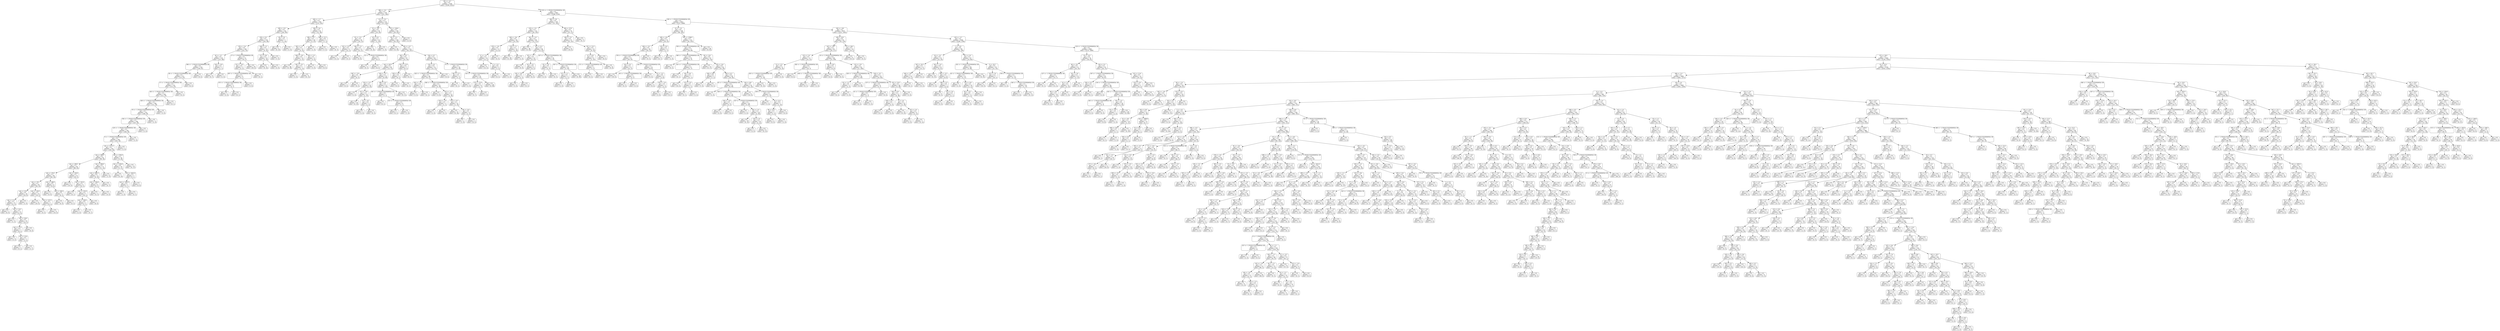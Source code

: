 digraph Tree {
node [shape=box, style="rounded", color="black", fontname=helvetica] ;
edge [fontname=helvetica] ;
0 [label="391 <= -4.7\ngini = 0.5\nsamples = 3346\nvalue = [2599, 2614]"] ;
1 [label="386 <= -5.4\ngini = 0.5\nsamples = 379\nvalue = [231, 384]"] ;
0 -> 1 [labeldistance=2.5, labelangle=45, headlabel="True"] ;
2 [label="260 <= -1.7\ngini = 0.5\nsamples = 204\nvalue = [174, 154]"] ;
1 -> 2 ;
3 [label="349 <= -0.5\ngini = 0.5\nsamples = 161\nvalue = [162, 96]"] ;
2 -> 3 ;
4 [label="259 <= 0.5\ngini = 0.5\nsamples = 154\nvalue = [161, 86]"] ;
3 -> 4 ;
5 [label="178 <= -5.4\ngini = 0.4\nsamples = 140\nvalue = [152, 70]"] ;
4 -> 5 ;
6 [label="82 <= -5.7\ngini = 0.5\nsamples = 125\nvalue = [127, 68]"] ;
5 -> 6 ;
7 [label="296 <= -1.7014117331926443e+38\ngini = 0.4\nsamples = 118\nvalue = [126, 61]"] ;
6 -> 7 ;
8 [label="28 <= -1.7014117331926443e+38\ngini = 0.5\nsamples = 113\nvalue = [117, 61]"] ;
7 -> 8 ;
9 [label="17 <= -1.7014117331926443e+38\ngini = 0.5\nsamples = 110\nvalue = [111, 61]"] ;
8 -> 9 ;
10 [label="363 <= -1.7014117331926443e+38\ngini = 0.5\nsamples = 109\nvalue = [111, 59]"] ;
9 -> 10 ;
11 [label="100 <= -1.7014117331926443e+38\ngini = 0.5\nsamples = 108\nvalue = [111, 58]"] ;
10 -> 11 ;
12 [label="79 <= -1.7014117331926443e+38\ngini = 0.5\nsamples = 107\nvalue = [108, 58]"] ;
11 -> 12 ;
13 [label="356 <= -1.7014117331926443e+38\ngini = 0.5\nsamples = 106\nvalue = [107, 58]"] ;
12 -> 13 ;
14 [label="124 <= -1.7014117331926443e+38\ngini = 0.5\nsamples = 105\nvalue = [106, 58]"] ;
13 -> 14 ;
15 [label="9 <= -1.7014117331926443e+38\ngini = 0.5\nsamples = 104\nvalue = [105, 58]"] ;
14 -> 15 ;
16 [label="rain <= 1171.0\ngini = 0.5\nsamples = 103\nvalue = [104, 58]"] ;
15 -> 16 ;
17 [label="rain <= 449.5\ngini = 0.4\nsamples = 81\nvalue = [99, 30]"] ;
16 -> 17 ;
18 [label="rain <= 249.5\ngini = 0.3\nsamples = 64\nvalue = [88, 20]"] ;
17 -> 18 ;
19 [label="rain <= 176.5\ngini = 0.3\nsamples = 49\nvalue = [64, 18]"] ;
18 -> 19 ;
20 [label="rain <= 35.5\ngini = 0.3\nsamples = 40\nvalue = [58, 10]"] ;
19 -> 20 ;
21 [label="rain <= 32.0\ngini = 0.4\nsamples = 18\nvalue = [24, 8]"] ;
20 -> 21 ;
22 [label="rain <= 11.5\ngini = 0.3\nsamples = 15\nvalue = [21, 4]"] ;
21 -> 22 ;
23 [label="gini = 0.0\nsamples = 3\nvalue = [6, 0]"] ;
22 -> 23 ;
24 [label="rain <= 14.5\ngini = 0.3\nsamples = 12\nvalue = [15, 4]"] ;
22 -> 24 ;
25 [label="gini = 0.4\nsamples = 2\nvalue = [1, 2]"] ;
24 -> 25 ;
26 [label="rain <= 26.0\ngini = 0.2\nsamples = 10\nvalue = [14, 2]"] ;
24 -> 26 ;
27 [label="rain <= 21.5\ngini = 0.3\nsamples = 7\nvalue = [8, 2]"] ;
26 -> 27 ;
28 [label="gini = 0.0\nsamples = 4\nvalue = [5, 0]"] ;
27 -> 28 ;
29 [label="rain <= 23.0\ngini = 0.5\nsamples = 3\nvalue = [3, 2]"] ;
27 -> 29 ;
30 [label="gini = 0.0\nsamples = 1\nvalue = [0, 1]"] ;
29 -> 30 ;
31 [label="gini = 0.4\nsamples = 2\nvalue = [3, 1]"] ;
29 -> 31 ;
32 [label="gini = 0.0\nsamples = 3\nvalue = [6, 0]"] ;
26 -> 32 ;
33 [label="gini = 0.5\nsamples = 3\nvalue = [3, 4]"] ;
21 -> 33 ;
34 [label="rain <= 120.5\ngini = 0.1\nsamples = 22\nvalue = [34, 2]"] ;
20 -> 34 ;
35 [label="gini = 0.0\nsamples = 15\nvalue = [24, 0]"] ;
34 -> 35 ;
36 [label="rain <= 127.5\ngini = 0.3\nsamples = 7\nvalue = [10, 2]"] ;
34 -> 36 ;
37 [label="gini = 0.0\nsamples = 1\nvalue = [0, 2]"] ;
36 -> 37 ;
38 [label="gini = 0.0\nsamples = 6\nvalue = [10, 0]"] ;
36 -> 38 ;
39 [label="rain <= 188.5\ngini = 0.5\nsamples = 9\nvalue = [6, 8]"] ;
19 -> 39 ;
40 [label="gini = 0.0\nsamples = 4\nvalue = [0, 6]"] ;
39 -> 40 ;
41 [label="rain <= 244.5\ngini = 0.4\nsamples = 5\nvalue = [6, 2]"] ;
39 -> 41 ;
42 [label="gini = 0.0\nsamples = 4\nvalue = [6, 0]"] ;
41 -> 42 ;
43 [label="gini = 0.0\nsamples = 1\nvalue = [0, 2]"] ;
41 -> 43 ;
44 [label="rain <= 318.0\ngini = 0.1\nsamples = 15\nvalue = [24, 2]"] ;
18 -> 44 ;
45 [label="gini = 0.0\nsamples = 9\nvalue = [14, 0]"] ;
44 -> 45 ;
46 [label="rain <= 323.0\ngini = 0.3\nsamples = 6\nvalue = [10, 2]"] ;
44 -> 46 ;
47 [label="gini = 0.0\nsamples = 1\nvalue = [0, 1]"] ;
46 -> 47 ;
48 [label="rain <= 353.0\ngini = 0.2\nsamples = 5\nvalue = [10, 1]"] ;
46 -> 48 ;
49 [label="rain <= 328.5\ngini = 0.4\nsamples = 2\nvalue = [2, 1]"] ;
48 -> 49 ;
50 [label="gini = 0.0\nsamples = 1\nvalue = [2, 0]"] ;
49 -> 50 ;
51 [label="gini = 0.0\nsamples = 1\nvalue = [0, 1]"] ;
49 -> 51 ;
52 [label="gini = 0.0\nsamples = 3\nvalue = [8, 0]"] ;
48 -> 52 ;
53 [label="rain <= 858.0\ngini = 0.5\nsamples = 17\nvalue = [11, 10]"] ;
17 -> 53 ;
54 [label="rain <= 681.5\ngini = 0.4\nsamples = 11\nvalue = [4, 10]"] ;
53 -> 54 ;
55 [label="rain <= 556.0\ngini = 0.5\nsamples = 6\nvalue = [4, 3]"] ;
54 -> 55 ;
56 [label="gini = 0.0\nsamples = 2\nvalue = [0, 3]"] ;
55 -> 56 ;
57 [label="gini = 0.0\nsamples = 4\nvalue = [4, 0]"] ;
55 -> 57 ;
58 [label="gini = 0.0\nsamples = 5\nvalue = [0, 7]"] ;
54 -> 58 ;
59 [label="gini = 0.0\nsamples = 6\nvalue = [7, 0]"] ;
53 -> 59 ;
60 [label="rain <= 1756.0\ngini = 0.3\nsamples = 22\nvalue = [5, 28]"] ;
16 -> 60 ;
61 [label="rain <= 1336.0\ngini = 0.4\nsamples = 10\nvalue = [5, 11]"] ;
60 -> 61 ;
62 [label="gini = 0.0\nsamples = 7\nvalue = [0, 10]"] ;
61 -> 62 ;
63 [label="rain <= 1622.0\ngini = 0.3\nsamples = 3\nvalue = [5, 1]"] ;
61 -> 63 ;
64 [label="rain <= 1423.5\ngini = 0.5\nsamples = 2\nvalue = [1, 1]"] ;
63 -> 64 ;
65 [label="gini = 0.0\nsamples = 1\nvalue = [1, 0]"] ;
64 -> 65 ;
66 [label="gini = 0.0\nsamples = 1\nvalue = [0, 1]"] ;
64 -> 66 ;
67 [label="gini = 0.0\nsamples = 1\nvalue = [4, 0]"] ;
63 -> 67 ;
68 [label="gini = 0.0\nsamples = 12\nvalue = [0, 17]"] ;
60 -> 68 ;
69 [label="gini = 0.0\nsamples = 1\nvalue = [1, 0]"] ;
15 -> 69 ;
70 [label="gini = 0.0\nsamples = 1\nvalue = [1, 0]"] ;
14 -> 70 ;
71 [label="gini = 0.0\nsamples = 1\nvalue = [1, 0]"] ;
13 -> 71 ;
72 [label="gini = 0.0\nsamples = 1\nvalue = [1, 0]"] ;
12 -> 72 ;
73 [label="gini = 0.0\nsamples = 1\nvalue = [3, 0]"] ;
11 -> 73 ;
74 [label="gini = 0.0\nsamples = 1\nvalue = [0, 1]"] ;
10 -> 74 ;
75 [label="gini = 0.0\nsamples = 1\nvalue = [0, 2]"] ;
9 -> 75 ;
76 [label="gini = 0.0\nsamples = 3\nvalue = [6, 0]"] ;
8 -> 76 ;
77 [label="gini = 0.0\nsamples = 5\nvalue = [9, 0]"] ;
7 -> 77 ;
78 [label="324 <= -4.9\ngini = 0.2\nsamples = 7\nvalue = [1, 7]"] ;
6 -> 78 ;
79 [label="gini = 0.0\nsamples = 6\nvalue = [0, 7]"] ;
78 -> 79 ;
80 [label="gini = 0.0\nsamples = 1\nvalue = [1, 0]"] ;
78 -> 80 ;
81 [label="17 <= -1.7014117331926443e+38\ngini = 0.1\nsamples = 15\nvalue = [25, 2]"] ;
5 -> 81 ;
82 [label="151 <= -0.4\ngini = 0.4\nsamples = 5\nvalue = [5, 2]"] ;
81 -> 82 ;
83 [label="287 <= -1.7014117331926443e+38\ngini = 0.3\nsamples = 4\nvalue = [5, 1]"] ;
82 -> 83 ;
84 [label="272 <= -1.7014117331926443e+38\ngini = 0.4\nsamples = 2\nvalue = [2, 1]"] ;
83 -> 84 ;
85 [label="gini = 0.0\nsamples = 1\nvalue = [2, 0]"] ;
84 -> 85 ;
86 [label="gini = 0.0\nsamples = 1\nvalue = [0, 1]"] ;
84 -> 86 ;
87 [label="gini = 0.0\nsamples = 2\nvalue = [3, 0]"] ;
83 -> 87 ;
88 [label="gini = 0.0\nsamples = 1\nvalue = [0, 1]"] ;
82 -> 88 ;
89 [label="gini = 0.0\nsamples = 10\nvalue = [20, 0]"] ;
81 -> 89 ;
90 [label="248 <= 1.2\ngini = 0.5\nsamples = 14\nvalue = [9, 16]"] ;
4 -> 90 ;
91 [label="377 <= 9.6\ngini = 0.2\nsamples = 10\nvalue = [2, 16]"] ;
90 -> 91 ;
92 [label="gini = 0.0\nsamples = 9\nvalue = [0, 16]"] ;
91 -> 92 ;
93 [label="gini = 0.0\nsamples = 1\nvalue = [2, 0]"] ;
91 -> 93 ;
94 [label="gini = 0.0\nsamples = 4\nvalue = [7, 0]"] ;
90 -> 94 ;
95 [label="64 <= 5.9\ngini = 0.2\nsamples = 7\nvalue = [1, 10]"] ;
3 -> 95 ;
96 [label="gini = 0.0\nsamples = 6\nvalue = [0, 10]"] ;
95 -> 96 ;
97 [label="gini = 0.0\nsamples = 1\nvalue = [1, 0]"] ;
95 -> 97 ;
98 [label="294 <= 3.6\ngini = 0.3\nsamples = 43\nvalue = [12, 58]"] ;
2 -> 98 ;
99 [label="296 <= 5.0\ngini = 0.2\nsamples = 38\nvalue = [5, 55]"] ;
98 -> 99 ;
100 [label="392 <= 1.2\ngini = 0.1\nsamples = 37\nvalue = [4, 55]"] ;
99 -> 100 ;
101 [label="269 <= -0.9\ngini = 0.0\nsamples = 33\nvalue = [1, 51]"] ;
100 -> 101 ;
102 [label="gini = 0.0\nsamples = 26\nvalue = [0, 38]"] ;
101 -> 102 ;
103 [label="287 <= -0.3\ngini = 0.1\nsamples = 7\nvalue = [1, 13]"] ;
101 -> 103 ;
104 [label="gini = 0.0\nsamples = 1\nvalue = [1, 0]"] ;
103 -> 104 ;
105 [label="gini = 0.0\nsamples = 6\nvalue = [0, 13]"] ;
103 -> 105 ;
106 [label="109 <= 1.4\ngini = 0.5\nsamples = 4\nvalue = [3, 4]"] ;
100 -> 106 ;
107 [label="gini = 0.0\nsamples = 2\nvalue = [3, 0]"] ;
106 -> 107 ;
108 [label="gini = 0.0\nsamples = 2\nvalue = [0, 4]"] ;
106 -> 108 ;
109 [label="gini = 0.0\nsamples = 1\nvalue = [1, 0]"] ;
99 -> 109 ;
110 [label="266 <= 11.1\ngini = 0.4\nsamples = 5\nvalue = [7, 3]"] ;
98 -> 110 ;
111 [label="gini = 0.0\nsamples = 4\nvalue = [7, 0]"] ;
110 -> 111 ;
112 [label="gini = 0.0\nsamples = 1\nvalue = [0, 3]"] ;
110 -> 112 ;
113 [label="111 <= -5.2\ngini = 0.3\nsamples = 175\nvalue = [57, 230]"] ;
1 -> 113 ;
114 [label="55 <= -0.6\ngini = 0.5\nsamples = 30\nvalue = [19, 29]"] ;
113 -> 114 ;
115 [label="91 <= -5.5\ngini = 0.5\nsamples = 20\nvalue = [18, 13]"] ;
114 -> 115 ;
116 [label="332 <= -0.3\ngini = 0.2\nsamples = 9\nvalue = [12, 2]"] ;
115 -> 116 ;
117 [label="gini = 0.0\nsamples = 7\nvalue = [12, 0]"] ;
116 -> 117 ;
118 [label="gini = 0.0\nsamples = 2\nvalue = [0, 2]"] ;
116 -> 118 ;
119 [label="146 <= -5.1\ngini = 0.5\nsamples = 11\nvalue = [6, 11]"] ;
115 -> 119 ;
120 [label="gini = 0.0\nsamples = 6\nvalue = [0, 9]"] ;
119 -> 120 ;
121 [label="52 <= -1.7014117331926443e+38\ngini = 0.4\nsamples = 5\nvalue = [6, 2]"] ;
119 -> 121 ;
122 [label="gini = 0.0\nsamples = 2\nvalue = [0, 2]"] ;
121 -> 122 ;
123 [label="gini = 0.0\nsamples = 3\nvalue = [6, 0]"] ;
121 -> 123 ;
124 [label="83 <= 8.3\ngini = 0.1\nsamples = 10\nvalue = [1, 16]"] ;
114 -> 124 ;
125 [label="gini = 0.0\nsamples = 9\nvalue = [0, 16]"] ;
124 -> 125 ;
126 [label="gini = 0.0\nsamples = 1\nvalue = [1, 0]"] ;
124 -> 126 ;
127 [label="232 <= 136.8\ngini = 0.3\nsamples = 145\nvalue = [38, 201]"] ;
113 -> 127 ;
128 [label="40 <= -5.1\ngini = 0.3\nsamples = 144\nvalue = [36, 201]"] ;
127 -> 128 ;
129 [label="gini = 0.0\nsamples = 32\nvalue = [0, 54]"] ;
128 -> 129 ;
130 [label="395 <= -4.7\ngini = 0.3\nsamples = 112\nvalue = [36, 147]"] ;
128 -> 130 ;
131 [label="362 <= 6.3\ngini = 0.4\nsamples = 47\nvalue = [22, 54]"] ;
130 -> 131 ;
132 [label="rain <= 62.0\ngini = 0.3\nsamples = 40\nvalue = [13, 51]"] ;
131 -> 132 ;
133 [label="387 <= -2.9\ngini = 0.4\nsamples = 5\nvalue = [4, 2]"] ;
132 -> 133 ;
134 [label="gini = 0.0\nsamples = 3\nvalue = [4, 0]"] ;
133 -> 134 ;
135 [label="gini = 0.0\nsamples = 2\nvalue = [0, 2]"] ;
133 -> 135 ;
136 [label="339 <= -4.7\ngini = 0.3\nsamples = 35\nvalue = [9, 49]"] ;
132 -> 136 ;
137 [label="154 <= -5.2\ngini = 0.1\nsamples = 22\nvalue = [2, 35]"] ;
136 -> 137 ;
138 [label="gini = 0.0\nsamples = 1\nvalue = [1, 0]"] ;
137 -> 138 ;
139 [label="377 <= -4.8\ngini = 0.1\nsamples = 21\nvalue = [1, 35]"] ;
137 -> 139 ;
140 [label="gini = 0.0\nsamples = 18\nvalue = [0, 32]"] ;
139 -> 140 ;
141 [label="14 <= -4.5\ngini = 0.4\nsamples = 3\nvalue = [1, 3]"] ;
139 -> 141 ;
142 [label="gini = 0.0\nsamples = 1\nvalue = [1, 0]"] ;
141 -> 142 ;
143 [label="gini = 0.0\nsamples = 2\nvalue = [0, 3]"] ;
141 -> 143 ;
144 [label="198 <= 0.4\ngini = 0.4\nsamples = 13\nvalue = [7, 14]"] ;
136 -> 144 ;
145 [label="241 <= -1.7014117331926443e+38\ngini = 0.4\nsamples = 7\nvalue = [7, 3]"] ;
144 -> 145 ;
146 [label="gini = 0.0\nsamples = 1\nvalue = [0, 2]"] ;
145 -> 146 ;
147 [label="215 <= -1.7014117331926443e+38\ngini = 0.2\nsamples = 6\nvalue = [7, 1]"] ;
145 -> 147 ;
148 [label="gini = 0.0\nsamples = 1\nvalue = [0, 1]"] ;
147 -> 148 ;
149 [label="gini = 0.0\nsamples = 5\nvalue = [7, 0]"] ;
147 -> 149 ;
150 [label="gini = 0.0\nsamples = 6\nvalue = [0, 11]"] ;
144 -> 150 ;
151 [label="303 <= 11.9\ngini = 0.4\nsamples = 7\nvalue = [9, 3]"] ;
131 -> 151 ;
152 [label="359 <= 6.4\ngini = 0.2\nsamples = 5\nvalue = [9, 1]"] ;
151 -> 152 ;
153 [label="gini = 0.0\nsamples = 4\nvalue = [9, 0]"] ;
152 -> 153 ;
154 [label="gini = 0.0\nsamples = 1\nvalue = [0, 1]"] ;
152 -> 154 ;
155 [label="gini = 0.0\nsamples = 2\nvalue = [0, 2]"] ;
151 -> 155 ;
156 [label="156 <= 0.7\ngini = 0.2\nsamples = 65\nvalue = [14, 93]"] ;
130 -> 156 ;
157 [label="176 <= 0.5\ngini = 0.4\nsamples = 31\nvalue = [12, 37]"] ;
156 -> 157 ;
158 [label="102 <= -1.7014117331926443e+38\ngini = 0.3\nsamples = 28\nvalue = [8, 37]"] ;
157 -> 158 ;
159 [label="202 <= -1.4\ngini = 0.4\nsamples = 3\nvalue = [3, 1]"] ;
158 -> 159 ;
160 [label="gini = 0.0\nsamples = 2\nvalue = [3, 0]"] ;
159 -> 160 ;
161 [label="gini = 0.0\nsamples = 1\nvalue = [0, 1]"] ;
159 -> 161 ;
162 [label="346 <= -1.7014117331926443e+38\ngini = 0.2\nsamples = 25\nvalue = [5, 36]"] ;
158 -> 162 ;
163 [label="gini = 0.0\nsamples = 2\nvalue = [3, 0]"] ;
162 -> 163 ;
164 [label="222 <= -5.1\ngini = 0.1\nsamples = 23\nvalue = [2, 36]"] ;
162 -> 164 ;
165 [label="130 <= -1.4\ngini = 0.5\nsamples = 2\nvalue = [1, 1]"] ;
164 -> 165 ;
166 [label="gini = 0.0\nsamples = 1\nvalue = [1, 0]"] ;
165 -> 166 ;
167 [label="gini = 0.0\nsamples = 1\nvalue = [0, 1]"] ;
165 -> 167 ;
168 [label="174 <= -0.3\ngini = 0.1\nsamples = 21\nvalue = [1, 35]"] ;
164 -> 168 ;
169 [label="gini = 0.0\nsamples = 17\nvalue = [0, 30]"] ;
168 -> 169 ;
170 [label="86 <= -0.4\ngini = 0.3\nsamples = 4\nvalue = [1, 5]"] ;
168 -> 170 ;
171 [label="gini = 0.0\nsamples = 1\nvalue = [1, 0]"] ;
170 -> 171 ;
172 [label="gini = 0.0\nsamples = 3\nvalue = [0, 5]"] ;
170 -> 172 ;
173 [label="gini = 0.0\nsamples = 3\nvalue = [4, 0]"] ;
157 -> 173 ;
174 [label="75 <= -1.7014117331926443e+38\ngini = 0.1\nsamples = 34\nvalue = [2, 56]"] ;
156 -> 174 ;
175 [label="387 <= 3.3\ngini = 0.5\nsamples = 2\nvalue = [1, 1]"] ;
174 -> 175 ;
176 [label="gini = 0.0\nsamples = 1\nvalue = [0, 1]"] ;
175 -> 176 ;
177 [label="gini = 0.0\nsamples = 1\nvalue = [1, 0]"] ;
175 -> 177 ;
178 [label="335 <= -1.7014117331926443e+38\ngini = 0.0\nsamples = 32\nvalue = [1, 55]"] ;
174 -> 178 ;
179 [label="175 <= 12.4\ngini = 0.2\nsamples = 6\nvalue = [1, 7]"] ;
178 -> 179 ;
180 [label="gini = 0.0\nsamples = 5\nvalue = [0, 7]"] ;
179 -> 180 ;
181 [label="gini = 0.0\nsamples = 1\nvalue = [1, 0]"] ;
179 -> 181 ;
182 [label="gini = 0.0\nsamples = 26\nvalue = [0, 48]"] ;
178 -> 182 ;
183 [label="gini = 0.0\nsamples = 1\nvalue = [2, 0]"] ;
127 -> 183 ;
184 [label="333 <= -1.7014117331926443e+38\ngini = 0.5\nsamples = 2967\nvalue = [2368, 2230]"] ;
0 -> 184 [labeldistance=2.5, labelangle=-45, headlabel="False"] ;
185 [label="366 <= 3.8\ngini = 0.4\nsamples = 144\nvalue = [51, 162]"] ;
184 -> 185 ;
186 [label="219 <= -3.5\ngini = 0.3\nsamples = 112\nvalue = [26, 145]"] ;
185 -> 186 ;
187 [label="184 <= -0.6\ngini = 0.4\nsamples = 28\nvalue = [14, 30]"] ;
186 -> 187 ;
188 [label="279 <= -3.9\ngini = 0.4\nsamples = 13\nvalue = [13, 6]"] ;
187 -> 188 ;
189 [label="11 <= -3.3\ngini = 0.2\nsamples = 10\nvalue = [13, 2]"] ;
188 -> 189 ;
190 [label="gini = 0.0\nsamples = 8\nvalue = [12, 0]"] ;
189 -> 190 ;
191 [label="2 <= -1.0\ngini = 0.4\nsamples = 2\nvalue = [1, 2]"] ;
189 -> 191 ;
192 [label="gini = 0.0\nsamples = 1\nvalue = [0, 2]"] ;
191 -> 192 ;
193 [label="gini = 0.0\nsamples = 1\nvalue = [1, 0]"] ;
191 -> 193 ;
194 [label="gini = 0.0\nsamples = 3\nvalue = [0, 4]"] ;
188 -> 194 ;
195 [label="179 <= 7.1\ngini = 0.1\nsamples = 15\nvalue = [1, 24]"] ;
187 -> 195 ;
196 [label="gini = 0.0\nsamples = 14\nvalue = [0, 24]"] ;
195 -> 196 ;
197 [label="gini = 0.0\nsamples = 1\nvalue = [1, 0]"] ;
195 -> 197 ;
198 [label="361 <= -1.0\ngini = 0.2\nsamples = 84\nvalue = [12, 115]"] ;
186 -> 198 ;
199 [label="gini = 0.0\nsamples = 36\nvalue = [0, 50]"] ;
198 -> 199 ;
200 [label="221 <= 0.3\ngini = 0.3\nsamples = 48\nvalue = [12, 65]"] ;
198 -> 200 ;
201 [label="85 <= -1.3\ngini = 0.5\nsamples = 14\nvalue = [9, 12]"] ;
200 -> 201 ;
202 [label="gini = 0.0\nsamples = 5\nvalue = [0, 9]"] ;
201 -> 202 ;
203 [label="50 <= -0.1\ngini = 0.4\nsamples = 9\nvalue = [9, 3]"] ;
201 -> 203 ;
204 [label="80 <= -0.9\ngini = 0.5\nsamples = 5\nvalue = [3, 3]"] ;
203 -> 204 ;
205 [label="gini = 0.0\nsamples = 2\nvalue = [3, 0]"] ;
204 -> 205 ;
206 [label="gini = 0.0\nsamples = 3\nvalue = [0, 3]"] ;
204 -> 206 ;
207 [label="gini = 0.0\nsamples = 4\nvalue = [6, 0]"] ;
203 -> 207 ;
208 [label="327 <= -1.7014117331926443e+38\ngini = 0.1\nsamples = 34\nvalue = [3, 53]"] ;
200 -> 208 ;
209 [label="65 <= 3.0\ngini = 0.5\nsamples = 3\nvalue = [2, 3]"] ;
208 -> 209 ;
210 [label="gini = 0.0\nsamples = 1\nvalue = [2, 0]"] ;
209 -> 210 ;
211 [label="gini = 0.0\nsamples = 2\nvalue = [0, 3]"] ;
209 -> 211 ;
212 [label="307 <= -1.7014117331926443e+38\ngini = 0.0\nsamples = 31\nvalue = [1, 50]"] ;
208 -> 212 ;
213 [label="277 <= 1.1\ngini = 0.5\nsamples = 2\nvalue = [1, 1]"] ;
212 -> 213 ;
214 [label="gini = 0.0\nsamples = 1\nvalue = [1, 0]"] ;
213 -> 214 ;
215 [label="gini = 0.0\nsamples = 1\nvalue = [0, 1]"] ;
213 -> 215 ;
216 [label="gini = 0.0\nsamples = 29\nvalue = [0, 49]"] ;
212 -> 216 ;
217 [label="384 <= 37.0\ngini = 0.5\nsamples = 32\nvalue = [25, 17]"] ;
185 -> 217 ;
218 [label="349 <= 7.9\ngini = 0.4\nsamples = 27\nvalue = [25, 10]"] ;
217 -> 218 ;
219 [label="gini = 0.0\nsamples = 12\nvalue = [16, 0]"] ;
218 -> 219 ;
220 [label="351 <= 13.3\ngini = 0.5\nsamples = 15\nvalue = [9, 10]"] ;
218 -> 220 ;
221 [label="27 <= 9.4\ngini = 0.2\nsamples = 8\nvalue = [1, 10]"] ;
220 -> 221 ;
222 [label="171 <= -1.7014117331926443e+38\ngini = 0.4\nsamples = 2\nvalue = [1, 2]"] ;
221 -> 222 ;
223 [label="gini = 0.0\nsamples = 1\nvalue = [0, 2]"] ;
222 -> 223 ;
224 [label="gini = 0.0\nsamples = 1\nvalue = [1, 0]"] ;
222 -> 224 ;
225 [label="gini = 0.0\nsamples = 6\nvalue = [0, 8]"] ;
221 -> 225 ;
226 [label="gini = 0.0\nsamples = 7\nvalue = [8, 0]"] ;
220 -> 226 ;
227 [label="gini = 0.0\nsamples = 5\nvalue = [0, 7]"] ;
217 -> 227 ;
228 [label="194 <= -1.7014117331926443e+38\ngini = 0.5\nsamples = 2823\nvalue = [2317, 2068]"] ;
184 -> 228 ;
229 [label="22 <= -1.0\ngini = 0.4\nsamples = 148\nvalue = [66, 165]"] ;
228 -> 229 ;
230 [label="189 <= -0.6\ngini = 0.5\nsamples = 33\nvalue = [30, 22]"] ;
229 -> 230 ;
231 [label="206 <= -0.3\ngini = 0.4\nsamples = 28\nvalue = [29, 15]"] ;
230 -> 231 ;
232 [label="178 <= -1.7014117331926443e+38\ngini = 0.4\nsamples = 23\nvalue = [29, 10]"] ;
231 -> 232 ;
233 [label="310 <= 0.2\ngini = 0.2\nsamples = 11\nvalue = [21, 2]"] ;
232 -> 233 ;
234 [label="gini = 0.0\nsamples = 8\nvalue = [19, 0]"] ;
233 -> 234 ;
235 [label="85 <= -1.7014117331926443e+38\ngini = 0.5\nsamples = 3\nvalue = [2, 2]"] ;
233 -> 235 ;
236 [label="gini = 0.0\nsamples = 2\nvalue = [0, 2]"] ;
235 -> 236 ;
237 [label="gini = 0.0\nsamples = 1\nvalue = [2, 0]"] ;
235 -> 237 ;
238 [label="126 <= -1.7014117331926443e+38\ngini = 0.5\nsamples = 12\nvalue = [8, 8]"] ;
232 -> 238 ;
239 [label="gini = 0.0\nsamples = 3\nvalue = [5, 0]"] ;
238 -> 239 ;
240 [label="42 <= -2.2\ngini = 0.4\nsamples = 9\nvalue = [3, 8]"] ;
238 -> 240 ;
241 [label="gini = 0.0\nsamples = 4\nvalue = [0, 6]"] ;
240 -> 241 ;
242 [label="379 <= -1.6\ngini = 0.5\nsamples = 5\nvalue = [3, 2]"] ;
240 -> 242 ;
243 [label="gini = 0.0\nsamples = 3\nvalue = [3, 0]"] ;
242 -> 243 ;
244 [label="gini = 0.0\nsamples = 2\nvalue = [0, 2]"] ;
242 -> 244 ;
245 [label="gini = 0.0\nsamples = 5\nvalue = [0, 5]"] ;
231 -> 245 ;
246 [label="235 <= 0.4\ngini = 0.2\nsamples = 5\nvalue = [1, 7]"] ;
230 -> 246 ;
247 [label="gini = 0.0\nsamples = 4\nvalue = [0, 7]"] ;
246 -> 247 ;
248 [label="gini = 0.0\nsamples = 1\nvalue = [1, 0]"] ;
246 -> 248 ;
249 [label="rain <= 1768.5\ngini = 0.3\nsamples = 115\nvalue = [36, 143]"] ;
229 -> 249 ;
250 [label="359 <= -1.7014117331926443e+38\ngini = 0.4\nsamples = 77\nvalue = [36, 80]"] ;
249 -> 250 ;
251 [label="369 <= -1.7014117331926443e+38\ngini = 0.4\nsamples = 10\nvalue = [11, 4]"] ;
250 -> 251 ;
252 [label="gini = 0.0\nsamples = 2\nvalue = [0, 2]"] ;
251 -> 252 ;
253 [label="225 <= -1.7014117331926443e+38\ngini = 0.3\nsamples = 8\nvalue = [11, 2]"] ;
251 -> 253 ;
254 [label="gini = 0.0\nsamples = 1\nvalue = [0, 1]"] ;
253 -> 254 ;
255 [label="90 <= 0.9\ngini = 0.2\nsamples = 7\nvalue = [11, 1]"] ;
253 -> 255 ;
256 [label="gini = 0.0\nsamples = 5\nvalue = [10, 0]"] ;
255 -> 256 ;
257 [label="373 <= 2.0\ngini = 0.5\nsamples = 2\nvalue = [1, 1]"] ;
255 -> 257 ;
258 [label="gini = 0.0\nsamples = 1\nvalue = [0, 1]"] ;
257 -> 258 ;
259 [label="gini = 0.0\nsamples = 1\nvalue = [1, 0]"] ;
257 -> 259 ;
260 [label="60 <= -0.6\ngini = 0.4\nsamples = 67\nvalue = [25, 76]"] ;
250 -> 260 ;
261 [label="gini = 0.0\nsamples = 13\nvalue = [0, 17]"] ;
260 -> 261 ;
262 [label="276 <= -0.6\ngini = 0.4\nsamples = 54\nvalue = [25, 59]"] ;
260 -> 262 ;
263 [label="200 <= 8.6\ngini = 0.4\nsamples = 5\nvalue = [7, 3]"] ;
262 -> 263 ;
264 [label="gini = 0.0\nsamples = 3\nvalue = [7, 0]"] ;
263 -> 264 ;
265 [label="gini = 0.0\nsamples = 2\nvalue = [0, 3]"] ;
263 -> 265 ;
266 [label="204 <= 6.1\ngini = 0.4\nsamples = 49\nvalue = [18, 56]"] ;
262 -> 266 ;
267 [label="83 <= -1.7014117331926443e+38\ngini = 0.2\nsamples = 35\nvalue = [6, 46]"] ;
266 -> 267 ;
268 [label="gini = 0.0\nsamples = 1\nvalue = [1, 0]"] ;
267 -> 268 ;
269 [label="328 <= -1.7014117331926443e+38\ngini = 0.2\nsamples = 34\nvalue = [5, 46]"] ;
267 -> 269 ;
270 [label="183 <= -0.0\ngini = 0.5\nsamples = 4\nvalue = [2, 2]"] ;
269 -> 270 ;
271 [label="gini = 0.0\nsamples = 2\nvalue = [2, 0]"] ;
270 -> 271 ;
272 [label="gini = 0.0\nsamples = 2\nvalue = [0, 2]"] ;
270 -> 272 ;
273 [label="327 <= -1.7014117331926443e+38\ngini = 0.1\nsamples = 30\nvalue = [3, 44]"] ;
269 -> 273 ;
274 [label="gini = 0.0\nsamples = 1\nvalue = [1, 0]"] ;
273 -> 274 ;
275 [label="242 <= 1.0\ngini = 0.1\nsamples = 29\nvalue = [2, 44]"] ;
273 -> 275 ;
276 [label="gini = 0.0\nsamples = 19\nvalue = [0, 32]"] ;
275 -> 276 ;
277 [label="124 <= 1.0\ngini = 0.2\nsamples = 10\nvalue = [2, 12]"] ;
275 -> 277 ;
278 [label="gini = 0.0\nsamples = 2\nvalue = [2, 0]"] ;
277 -> 278 ;
279 [label="gini = 0.0\nsamples = 8\nvalue = [0, 12]"] ;
277 -> 279 ;
280 [label="336 <= 8.8\ngini = 0.5\nsamples = 14\nvalue = [12, 10]"] ;
266 -> 280 ;
281 [label="gini = 0.0\nsamples = 6\nvalue = [10, 0]"] ;
280 -> 281 ;
282 [label="259 <= -1.7014117331926443e+38\ngini = 0.3\nsamples = 8\nvalue = [2, 10]"] ;
280 -> 282 ;
283 [label="gini = 0.0\nsamples = 1\nvalue = [1, 0]"] ;
282 -> 283 ;
284 [label="34 <= 12.1\ngini = 0.2\nsamples = 7\nvalue = [1, 10]"] ;
282 -> 284 ;
285 [label="98 <= 10.3\ngini = 0.3\nsamples = 3\nvalue = [1, 4]"] ;
284 -> 285 ;
286 [label="gini = 0.0\nsamples = 2\nvalue = [0, 4]"] ;
285 -> 286 ;
287 [label="gini = 0.0\nsamples = 1\nvalue = [1, 0]"] ;
285 -> 287 ;
288 [label="gini = 0.0\nsamples = 4\nvalue = [0, 6]"] ;
284 -> 288 ;
289 [label="gini = 0.0\nsamples = 38\nvalue = [0, 63]"] ;
249 -> 289 ;
290 [label="342 <= -4.8\ngini = 0.5\nsamples = 2675\nvalue = [2251, 1903]"] ;
228 -> 290 ;
291 [label="199 <= 16.5\ngini = 0.4\nsamples = 91\nvalue = [43, 119]"] ;
290 -> 291 ;
292 [label="247 <= -4.8\ngini = 0.3\nsamples = 81\nvalue = [29, 117]"] ;
291 -> 292 ;
293 [label="215 <= 1.6\ngini = 0.5\nsamples = 13\nvalue = [14, 13]"] ;
292 -> 293 ;
294 [label="12 <= -2.5\ngini = 0.4\nsamples = 6\nvalue = [4, 10]"] ;
293 -> 294 ;
295 [label="203 <= -1.7014117331926443e+38\ngini = 0.2\nsamples = 5\nvalue = [1, 10]"] ;
294 -> 295 ;
296 [label="gini = 0.0\nsamples = 4\nvalue = [0, 10]"] ;
295 -> 296 ;
297 [label="gini = 0.0\nsamples = 1\nvalue = [1, 0]"] ;
295 -> 297 ;
298 [label="gini = 0.0\nsamples = 1\nvalue = [3, 0]"] ;
294 -> 298 ;
299 [label="382 <= -1.7014117331926443e+38\ngini = 0.4\nsamples = 7\nvalue = [10, 3]"] ;
293 -> 299 ;
300 [label="gini = 0.0\nsamples = 4\nvalue = [9, 0]"] ;
299 -> 300 ;
301 [label="240 <= -1.7014117331926443e+38\ngini = 0.4\nsamples = 3\nvalue = [1, 3]"] ;
299 -> 301 ;
302 [label="gini = 0.0\nsamples = 2\nvalue = [0, 3]"] ;
301 -> 302 ;
303 [label="gini = 0.0\nsamples = 1\nvalue = [1, 0]"] ;
301 -> 303 ;
304 [label="14 <= -1.7014117331926443e+38\ngini = 0.2\nsamples = 68\nvalue = [15, 104]"] ;
292 -> 304 ;
305 [label="182 <= 0.9\ngini = 0.5\nsamples = 5\nvalue = [4, 4]"] ;
304 -> 305 ;
306 [label="gini = 0.0\nsamples = 2\nvalue = [4, 0]"] ;
305 -> 306 ;
307 [label="gini = 0.0\nsamples = 3\nvalue = [0, 4]"] ;
305 -> 307 ;
308 [label="132 <= -0.5\ngini = 0.2\nsamples = 63\nvalue = [11, 100]"] ;
304 -> 308 ;
309 [label="226 <= -1.7014117331926443e+38\ngini = 0.0\nsamples = 29\nvalue = [1, 60]"] ;
308 -> 309 ;
310 [label="62 <= -2.1\ngini = 0.4\nsamples = 2\nvalue = [1, 2]"] ;
309 -> 310 ;
311 [label="gini = 0.0\nsamples = 1\nvalue = [0, 2]"] ;
310 -> 311 ;
312 [label="gini = 0.0\nsamples = 1\nvalue = [1, 0]"] ;
310 -> 312 ;
313 [label="gini = 0.0\nsamples = 27\nvalue = [0, 58]"] ;
309 -> 313 ;
314 [label="138 <= -0.1\ngini = 0.3\nsamples = 34\nvalue = [10, 40]"] ;
308 -> 314 ;
315 [label="137 <= -1.7014117331926443e+38\ngini = 0.4\nsamples = 6\nvalue = [5, 2]"] ;
314 -> 315 ;
316 [label="41 <= -1.7014117331926443e+38\ngini = 0.4\nsamples = 3\nvalue = [1, 2]"] ;
315 -> 316 ;
317 [label="gini = 0.0\nsamples = 2\nvalue = [0, 2]"] ;
316 -> 317 ;
318 [label="gini = 0.0\nsamples = 1\nvalue = [1, 0]"] ;
316 -> 318 ;
319 [label="gini = 0.0\nsamples = 3\nvalue = [4, 0]"] ;
315 -> 319 ;
320 [label="222 <= 14.2\ngini = 0.2\nsamples = 28\nvalue = [5, 38]"] ;
314 -> 320 ;
321 [label="354 <= 0.4\ngini = 0.2\nsamples = 27\nvalue = [4, 38]"] ;
320 -> 321 ;
322 [label="239 <= 0.5\ngini = 0.4\nsamples = 5\nvalue = [2, 4]"] ;
321 -> 322 ;
323 [label="gini = 0.0\nsamples = 3\nvalue = [0, 4]"] ;
322 -> 323 ;
324 [label="gini = 0.0\nsamples = 2\nvalue = [2, 0]"] ;
322 -> 324 ;
325 [label="8 <= 1.6\ngini = 0.1\nsamples = 22\nvalue = [2, 34]"] ;
321 -> 325 ;
326 [label="gini = 0.0\nsamples = 13\nvalue = [0, 22]"] ;
325 -> 326 ;
327 [label="107 <= 1.6\ngini = 0.2\nsamples = 9\nvalue = [2, 12]"] ;
325 -> 327 ;
328 [label="gini = 0.0\nsamples = 2\nvalue = [2, 0]"] ;
327 -> 328 ;
329 [label="gini = 0.0\nsamples = 7\nvalue = [0, 12]"] ;
327 -> 329 ;
330 [label="gini = 0.0\nsamples = 1\nvalue = [1, 0]"] ;
320 -> 330 ;
331 [label="175 <= 28.2\ngini = 0.2\nsamples = 10\nvalue = [14, 2]"] ;
291 -> 331 ;
332 [label="gini = 0.0\nsamples = 8\nvalue = [14, 0]"] ;
331 -> 332 ;
333 [label="gini = 0.0\nsamples = 2\nvalue = [0, 2]"] ;
331 -> 333 ;
334 [label="103 <= -5.7\ngini = 0.5\nsamples = 2584\nvalue = [2208, 1784]"] ;
290 -> 334 ;
335 [label="1 <= -2.8\ngini = 0.4\nsamples = 99\nvalue = [36, 104]"] ;
334 -> 335 ;
336 [label="16 <= -3.2\ngini = 0.5\nsamples = 32\nvalue = [22, 24]"] ;
335 -> 336 ;
337 [label="307 <= 10.3\ngini = 0.3\nsamples = 11\nvalue = [13, 3]"] ;
336 -> 337 ;
338 [label="240 <= -4.8\ngini = 0.1\nsamples = 10\nvalue = [13, 1]"] ;
337 -> 338 ;
339 [label="gini = 0.0\nsamples = 1\nvalue = [0, 1]"] ;
338 -> 339 ;
340 [label="gini = 0.0\nsamples = 9\nvalue = [13, 0]"] ;
338 -> 340 ;
341 [label="gini = 0.0\nsamples = 1\nvalue = [0, 2]"] ;
337 -> 341 ;
342 [label="343 <= -1.6\ngini = 0.4\nsamples = 21\nvalue = [9, 21]"] ;
336 -> 342 ;
343 [label="gini = 0.0\nsamples = 10\nvalue = [0, 15]"] ;
342 -> 343 ;
344 [label="206 <= -0.1\ngini = 0.5\nsamples = 11\nvalue = [9, 6]"] ;
342 -> 344 ;
345 [label="gini = 0.0\nsamples = 4\nvalue = [7, 0]"] ;
344 -> 345 ;
346 [label="189 <= 2.2\ngini = 0.4\nsamples = 7\nvalue = [2, 6]"] ;
344 -> 346 ;
347 [label="gini = 0.0\nsamples = 4\nvalue = [0, 5]"] ;
346 -> 347 ;
348 [label="333 <= 7.6\ngini = 0.4\nsamples = 3\nvalue = [2, 1]"] ;
346 -> 348 ;
349 [label="gini = 0.0\nsamples = 2\nvalue = [2, 0]"] ;
348 -> 349 ;
350 [label="gini = 0.0\nsamples = 1\nvalue = [0, 1]"] ;
348 -> 350 ;
351 [label="321 <= 5.4\ngini = 0.3\nsamples = 67\nvalue = [14, 80]"] ;
335 -> 351 ;
352 [label="241 <= -1.7014117331926443e+38\ngini = 0.1\nsamples = 49\nvalue = [2, 66]"] ;
351 -> 352 ;
353 [label="62 <= -1.7014117331926443e+38\ngini = 0.3\nsamples = 11\nvalue = [2, 11]"] ;
352 -> 353 ;
354 [label="gini = 0.0\nsamples = 1\nvalue = [1, 0]"] ;
353 -> 354 ;
355 [label="353 <= 0.6\ngini = 0.2\nsamples = 10\nvalue = [1, 11]"] ;
353 -> 355 ;
356 [label="18 <= -0.2\ngini = 0.4\nsamples = 3\nvalue = [1, 3]"] ;
355 -> 356 ;
357 [label="gini = 0.0\nsamples = 2\nvalue = [0, 3]"] ;
356 -> 357 ;
358 [label="gini = 0.0\nsamples = 1\nvalue = [1, 0]"] ;
356 -> 358 ;
359 [label="gini = 0.0\nsamples = 7\nvalue = [0, 8]"] ;
355 -> 359 ;
360 [label="gini = 0.0\nsamples = 38\nvalue = [0, 55]"] ;
352 -> 360 ;
361 [label="0 <= 10.7\ngini = 0.5\nsamples = 18\nvalue = [12, 14]"] ;
351 -> 361 ;
362 [label="123 <= 7.6\ngini = 0.2\nsamples = 7\nvalue = [10, 1]"] ;
361 -> 362 ;
363 [label="gini = 0.0\nsamples = 6\nvalue = [10, 0]"] ;
362 -> 363 ;
364 [label="gini = 0.0\nsamples = 1\nvalue = [0, 1]"] ;
362 -> 364 ;
365 [label="378 <= -1.7014117331926443e+38\ngini = 0.2\nsamples = 11\nvalue = [2, 13]"] ;
361 -> 365 ;
366 [label="gini = 0.0\nsamples = 1\nvalue = [1, 0]"] ;
365 -> 366 ;
367 [label="140 <= -1.7014117331926443e+38\ngini = 0.1\nsamples = 10\nvalue = [1, 13]"] ;
365 -> 367 ;
368 [label="gini = 0.0\nsamples = 1\nvalue = [1, 0]"] ;
367 -> 368 ;
369 [label="gini = 0.0\nsamples = 9\nvalue = [0, 13]"] ;
367 -> 369 ;
370 [label="110 <= -1.7014117331926443e+38\ngini = 0.5\nsamples = 2485\nvalue = [2172, 1680]"] ;
334 -> 370 ;
371 [label="74 <= -4.2\ngini = 0.4\nsamples = 76\nvalue = [36, 87]"] ;
370 -> 371 ;
372 [label="84 <= -0.2\ngini = 0.5\nsamples = 21\nvalue = [18, 14]"] ;
371 -> 372 ;
373 [label="127 <= -1.7014117331926443e+38\ngini = 0.2\nsamples = 6\nvalue = [11, 1]"] ;
372 -> 373 ;
374 [label="gini = 0.0\nsamples = 1\nvalue = [0, 1]"] ;
373 -> 374 ;
375 [label="gini = 0.0\nsamples = 5\nvalue = [11, 0]"] ;
373 -> 375 ;
376 [label="321 <= 7.8\ngini = 0.5\nsamples = 15\nvalue = [7, 13]"] ;
372 -> 376 ;
377 [label="52 <= 1.0\ngini = 0.2\nsamples = 11\nvalue = [2, 13]"] ;
376 -> 377 ;
378 [label="89 <= -0.8\ngini = 0.1\nsamples = 10\nvalue = [1, 13]"] ;
377 -> 378 ;
379 [label="gini = 0.0\nsamples = 9\nvalue = [0, 13]"] ;
378 -> 379 ;
380 [label="gini = 0.0\nsamples = 1\nvalue = [1, 0]"] ;
378 -> 380 ;
381 [label="gini = 0.0\nsamples = 1\nvalue = [1, 0]"] ;
377 -> 381 ;
382 [label="gini = 0.0\nsamples = 4\nvalue = [5, 0]"] ;
376 -> 382 ;
383 [label="130 <= 3.2\ngini = 0.3\nsamples = 55\nvalue = [18, 73]"] ;
371 -> 383 ;
384 [label="197 <= -1.7014117331926443e+38\ngini = 0.2\nsamples = 43\nvalue = [8, 61]"] ;
383 -> 384 ;
385 [label="326 <= 0.7\ngini = 0.4\nsamples = 3\nvalue = [3, 1]"] ;
384 -> 385 ;
386 [label="gini = 0.0\nsamples = 2\nvalue = [3, 0]"] ;
385 -> 386 ;
387 [label="gini = 0.0\nsamples = 1\nvalue = [0, 1]"] ;
385 -> 387 ;
388 [label="134 <= -1.7014117331926443e+38\ngini = 0.1\nsamples = 40\nvalue = [5, 60]"] ;
384 -> 388 ;
389 [label="gini = 0.0\nsamples = 1\nvalue = [2, 0]"] ;
388 -> 389 ;
390 [label="183 <= -1.7014117331926443e+38\ngini = 0.1\nsamples = 39\nvalue = [3, 60]"] ;
388 -> 390 ;
391 [label="242 <= -1.7014117331926443e+38\ngini = 0.4\nsamples = 3\nvalue = [2, 4]"] ;
390 -> 391 ;
392 [label="gini = 0.0\nsamples = 1\nvalue = [2, 0]"] ;
391 -> 392 ;
393 [label="gini = 0.0\nsamples = 2\nvalue = [0, 4]"] ;
391 -> 393 ;
394 [label="44 <= -1.0\ngini = 0.0\nsamples = 36\nvalue = [1, 56]"] ;
390 -> 394 ;
395 [label="70 <= -0.9\ngini = 0.2\nsamples = 7\nvalue = [1, 8]"] ;
394 -> 395 ;
396 [label="gini = 0.0\nsamples = 6\nvalue = [0, 8]"] ;
395 -> 396 ;
397 [label="gini = 0.0\nsamples = 1\nvalue = [1, 0]"] ;
395 -> 397 ;
398 [label="gini = 0.0\nsamples = 29\nvalue = [0, 48]"] ;
394 -> 398 ;
399 [label="215 <= 11.6\ngini = 0.5\nsamples = 12\nvalue = [10, 12]"] ;
383 -> 399 ;
400 [label="132 <= 3.9\ngini = 0.3\nsamples = 5\nvalue = [10, 2]"] ;
399 -> 400 ;
401 [label="gini = 0.0\nsamples = 1\nvalue = [0, 2]"] ;
400 -> 401 ;
402 [label="gini = 0.0\nsamples = 4\nvalue = [10, 0]"] ;
400 -> 402 ;
403 [label="gini = 0.0\nsamples = 7\nvalue = [0, 10]"] ;
399 -> 403 ;
404 [label="375 <= 34.0\ngini = 0.5\nsamples = 2409\nvalue = [2136, 1593]"] ;
370 -> 404 ;
405 [label="43 <= 15.5\ngini = 0.5\nsamples = 2236\nvalue = [2032, 1434]"] ;
404 -> 405 ;
406 [label="398 <= -5.2\ngini = 0.5\nsamples = 1894\nvalue = [1661, 1271]"] ;
405 -> 406 ;
407 [label="58 <= -1.0\ngini = 0.4\nsamples = 54\nvalue = [20, 67]"] ;
406 -> 407 ;
408 [label="303 <= -3.8\ngini = 0.4\nsamples = 11\nvalue = [11, 4]"] ;
407 -> 408 ;
409 [label="gini = 0.0\nsamples = 3\nvalue = [0, 4]"] ;
408 -> 409 ;
410 [label="gini = 0.0\nsamples = 8\nvalue = [11, 0]"] ;
408 -> 410 ;
411 [label="153 <= 12.7\ngini = 0.2\nsamples = 43\nvalue = [9, 63]"] ;
407 -> 411 ;
412 [label="28 <= 7.6\ngini = 0.2\nsamples = 42\nvalue = [7, 63]"] ;
411 -> 412 ;
413 [label="303 <= 0.9\ngini = 0.3\nsamples = 25\nvalue = [7, 28]"] ;
412 -> 413 ;
414 [label="22 <= -0.6\ngini = 0.1\nsamples = 14\nvalue = [1, 21]"] ;
413 -> 414 ;
415 [label="380 <= -0.6\ngini = 0.5\nsamples = 2\nvalue = [1, 1]"] ;
414 -> 415 ;
416 [label="gini = 0.0\nsamples = 1\nvalue = [0, 1]"] ;
415 -> 416 ;
417 [label="gini = 0.0\nsamples = 1\nvalue = [1, 0]"] ;
415 -> 417 ;
418 [label="gini = 0.0\nsamples = 12\nvalue = [0, 20]"] ;
414 -> 418 ;
419 [label="rain <= 1908.0\ngini = 0.5\nsamples = 11\nvalue = [6, 7]"] ;
413 -> 419 ;
420 [label="72 <= 0.9\ngini = 0.2\nsamples = 7\nvalue = [6, 1]"] ;
419 -> 420 ;
421 [label="393 <= 0.4\ngini = 0.5\nsamples = 2\nvalue = [1, 1]"] ;
420 -> 421 ;
422 [label="gini = 0.0\nsamples = 1\nvalue = [1, 0]"] ;
421 -> 422 ;
423 [label="gini = 0.0\nsamples = 1\nvalue = [0, 1]"] ;
421 -> 423 ;
424 [label="gini = 0.0\nsamples = 5\nvalue = [5, 0]"] ;
420 -> 424 ;
425 [label="gini = 0.0\nsamples = 4\nvalue = [0, 6]"] ;
419 -> 425 ;
426 [label="gini = 0.0\nsamples = 17\nvalue = [0, 35]"] ;
412 -> 426 ;
427 [label="gini = 0.0\nsamples = 1\nvalue = [2, 0]"] ;
411 -> 427 ;
428 [label="40 <= 1.6\ngini = 0.5\nsamples = 1840\nvalue = [1641, 1204]"] ;
406 -> 428 ;
429 [label="8 <= -0.3\ngini = 0.5\nsamples = 963\nvalue = [942, 554]"] ;
428 -> 429 ;
430 [label="59 <= -4.9\ngini = 0.5\nsamples = 551\nvalue = [464, 371]"] ;
429 -> 430 ;
431 [label="2 <= -4.3\ngini = 0.2\nsamples = 23\nvalue = [4, 30]"] ;
430 -> 431 ;
432 [label="gini = 0.0\nsamples = 2\nvalue = [2, 0]"] ;
431 -> 432 ;
433 [label="180 <= -0.5\ngini = 0.1\nsamples = 21\nvalue = [2, 30]"] ;
431 -> 433 ;
434 [label="gini = 0.0\nsamples = 17\nvalue = [0, 26]"] ;
433 -> 434 ;
435 [label="256 <= -0.1\ngini = 0.4\nsamples = 4\nvalue = [2, 4]"] ;
433 -> 435 ;
436 [label="gini = 0.0\nsamples = 1\nvalue = [2, 0]"] ;
435 -> 436 ;
437 [label="gini = 0.0\nsamples = 3\nvalue = [0, 4]"] ;
435 -> 437 ;
438 [label="328 <= 0.6\ngini = 0.5\nsamples = 528\nvalue = [460, 341]"] ;
430 -> 438 ;
439 [label="294 <= -3.2\ngini = 0.5\nsamples = 509\nvalue = [455, 313]"] ;
438 -> 439 ;
440 [label="396 <= -4.2\ngini = 0.3\nsamples = 91\nvalue = [101, 29]"] ;
439 -> 440 ;
441 [label="217 <= -4.5\ngini = 0.5\nsamples = 43\nvalue = [34, 23]"] ;
440 -> 441 ;
442 [label="195 <= -4.7\ngini = 0.1\nsamples = 17\nvalue = [24, 2]"] ;
441 -> 442 ;
443 [label="gini = 0.0\nsamples = 1\nvalue = [0, 1]"] ;
442 -> 443 ;
444 [label="161 <= -4.7\ngini = 0.1\nsamples = 16\nvalue = [24, 1]"] ;
442 -> 444 ;
445 [label="177 <= -4.6\ngini = 0.3\nsamples = 3\nvalue = [4, 1]"] ;
444 -> 445 ;
446 [label="gini = 0.0\nsamples = 2\nvalue = [4, 0]"] ;
445 -> 446 ;
447 [label="gini = 0.0\nsamples = 1\nvalue = [0, 1]"] ;
445 -> 447 ;
448 [label="gini = 0.0\nsamples = 13\nvalue = [20, 0]"] ;
444 -> 448 ;
449 [label="57 <= -4.4\ngini = 0.4\nsamples = 26\nvalue = [10, 21]"] ;
441 -> 449 ;
450 [label="132 <= -5.0\ngini = 0.2\nsamples = 13\nvalue = [2, 15]"] ;
449 -> 450 ;
451 [label="gini = 0.0\nsamples = 1\nvalue = [1, 0]"] ;
450 -> 451 ;
452 [label="274 <= -4.5\ngini = 0.1\nsamples = 12\nvalue = [1, 15]"] ;
450 -> 452 ;
453 [label="240 <= -4.5\ngini = 0.4\nsamples = 3\nvalue = [1, 2]"] ;
452 -> 453 ;
454 [label="gini = 0.0\nsamples = 2\nvalue = [0, 2]"] ;
453 -> 454 ;
455 [label="gini = 0.0\nsamples = 1\nvalue = [1, 0]"] ;
453 -> 455 ;
456 [label="gini = 0.0\nsamples = 9\nvalue = [0, 13]"] ;
452 -> 456 ;
457 [label="171 <= -4.3\ngini = 0.5\nsamples = 13\nvalue = [8, 6]"] ;
449 -> 457 ;
458 [label="221 <= -4.7\ngini = 0.3\nsamples = 9\nvalue = [8, 2]"] ;
457 -> 458 ;
459 [label="gini = 0.0\nsamples = 1\nvalue = [0, 1]"] ;
458 -> 459 ;
460 [label="235 <= -4.4\ngini = 0.2\nsamples = 8\nvalue = [8, 1]"] ;
458 -> 460 ;
461 [label="gini = 0.0\nsamples = 1\nvalue = [0, 1]"] ;
460 -> 461 ;
462 [label="gini = 0.0\nsamples = 7\nvalue = [8, 0]"] ;
460 -> 462 ;
463 [label="gini = 0.0\nsamples = 4\nvalue = [0, 4]"] ;
457 -> 463 ;
464 [label="22 <= -2.1\ngini = 0.2\nsamples = 48\nvalue = [67, 6]"] ;
440 -> 464 ;
465 [label="231 <= -1.7014117331926443e+38\ngini = 0.1\nsamples = 43\nvalue = [66, 2]"] ;
464 -> 465 ;
466 [label="gini = 0.0\nsamples = 1\nvalue = [0, 1]"] ;
465 -> 466 ;
467 [label="66 <= -3.3\ngini = 0.0\nsamples = 42\nvalue = [66, 1]"] ;
465 -> 467 ;
468 [label="gini = 0.0\nsamples = 33\nvalue = [54, 0]"] ;
467 -> 468 ;
469 [label="333 <= -3.5\ngini = 0.1\nsamples = 9\nvalue = [12, 1]"] ;
467 -> 469 ;
470 [label="gini = 0.0\nsamples = 1\nvalue = [0, 1]"] ;
469 -> 470 ;
471 [label="gini = 0.0\nsamples = 8\nvalue = [12, 0]"] ;
469 -> 471 ;
472 [label="8 <= -1.6\ngini = 0.3\nsamples = 5\nvalue = [1, 4]"] ;
464 -> 472 ;
473 [label="gini = 0.0\nsamples = 1\nvalue = [1, 0]"] ;
472 -> 473 ;
474 [label="gini = 0.0\nsamples = 4\nvalue = [0, 4]"] ;
472 -> 474 ;
475 [label="87 <= -1.9\ngini = 0.5\nsamples = 418\nvalue = [354, 284]"] ;
439 -> 475 ;
476 [label="47 <= -2.0\ngini = 0.5\nsamples = 108\nvalue = [64, 102]"] ;
475 -> 476 ;
477 [label="81 <= -2.6\ngini = 0.5\nsamples = 72\nvalue = [58, 53]"] ;
476 -> 477 ;
478 [label="278 <= -3.0\ngini = 0.4\nsamples = 26\nvalue = [10, 30]"] ;
477 -> 478 ;
479 [label="80 <= -3.1\ngini = 0.3\nsamples = 7\nvalue = [7, 2]"] ;
478 -> 479 ;
480 [label="343 <= -3.2\ngini = 0.4\nsamples = 3\nvalue = [1, 2]"] ;
479 -> 480 ;
481 [label="gini = 0.0\nsamples = 1\nvalue = [1, 0]"] ;
480 -> 481 ;
482 [label="gini = 0.0\nsamples = 2\nvalue = [0, 2]"] ;
480 -> 482 ;
483 [label="gini = 0.0\nsamples = 4\nvalue = [6, 0]"] ;
479 -> 483 ;
484 [label="385 <= -2.5\ngini = 0.2\nsamples = 19\nvalue = [3, 28]"] ;
478 -> 484 ;
485 [label="gini = 0.0\nsamples = 13\nvalue = [0, 25]"] ;
484 -> 485 ;
486 [label="103 <= -2.8\ngini = 0.5\nsamples = 6\nvalue = [3, 3]"] ;
484 -> 486 ;
487 [label="gini = 0.0\nsamples = 2\nvalue = [0, 2]"] ;
486 -> 487 ;
488 [label="369 <= -1.8\ngini = 0.4\nsamples = 4\nvalue = [3, 1]"] ;
486 -> 488 ;
489 [label="gini = 0.0\nsamples = 3\nvalue = [3, 0]"] ;
488 -> 489 ;
490 [label="gini = 0.0\nsamples = 1\nvalue = [0, 1]"] ;
488 -> 490 ;
491 [label="321 <= -1.5\ngini = 0.4\nsamples = 46\nvalue = [48, 23]"] ;
477 -> 491 ;
492 [label="35 <= -2.9\ngini = 0.4\nsamples = 42\nvalue = [48, 18]"] ;
491 -> 492 ;
493 [label="gini = 0.0\nsamples = 1\nvalue = [0, 3]"] ;
492 -> 493 ;
494 [label="315 <= -2.5\ngini = 0.4\nsamples = 41\nvalue = [48, 15]"] ;
492 -> 494 ;
495 [label="gini = 0.0\nsamples = 10\nvalue = [17, 0]"] ;
494 -> 495 ;
496 [label="367 <= -2.4\ngini = 0.4\nsamples = 31\nvalue = [31, 15]"] ;
494 -> 496 ;
497 [label="gini = 0.0\nsamples = 3\nvalue = [0, 5]"] ;
496 -> 497 ;
498 [label="243 <= -2.1\ngini = 0.4\nsamples = 28\nvalue = [31, 10]"] ;
496 -> 498 ;
499 [label="397 <= -1.7\ngini = 0.2\nsamples = 16\nvalue = [21, 2]"] ;
498 -> 499 ;
500 [label="23 <= -2.0\ngini = 0.1\nsamples = 15\nvalue = [21, 1]"] ;
499 -> 500 ;
501 [label="gini = 0.0\nsamples = 13\nvalue = [19, 0]"] ;
500 -> 501 ;
502 [label="152 <= -2.3\ngini = 0.4\nsamples = 2\nvalue = [2, 1]"] ;
500 -> 502 ;
503 [label="gini = 0.0\nsamples = 1\nvalue = [2, 0]"] ;
502 -> 503 ;
504 [label="gini = 0.0\nsamples = 1\nvalue = [0, 1]"] ;
502 -> 504 ;
505 [label="gini = 0.0\nsamples = 1\nvalue = [0, 1]"] ;
499 -> 505 ;
506 [label="382 <= -2.0\ngini = 0.5\nsamples = 12\nvalue = [10, 8]"] ;
498 -> 506 ;
507 [label="319 <= -2.8\ngini = 0.2\nsamples = 6\nvalue = [1, 7]"] ;
506 -> 507 ;
508 [label="gini = 0.0\nsamples = 1\nvalue = [1, 0]"] ;
507 -> 508 ;
509 [label="gini = 0.0\nsamples = 5\nvalue = [0, 7]"] ;
507 -> 509 ;
510 [label="88 <= -1.9\ngini = 0.2\nsamples = 6\nvalue = [9, 1]"] ;
506 -> 510 ;
511 [label="gini = 0.0\nsamples = 5\nvalue = [9, 0]"] ;
510 -> 511 ;
512 [label="gini = 0.0\nsamples = 1\nvalue = [0, 1]"] ;
510 -> 512 ;
513 [label="gini = 0.0\nsamples = 4\nvalue = [0, 5]"] ;
491 -> 513 ;
514 [label="215 <= -2.1\ngini = 0.2\nsamples = 36\nvalue = [6, 49]"] ;
476 -> 514 ;
515 [label="289 <= -2.3\ngini = 0.5\nsamples = 5\nvalue = [3, 4]"] ;
514 -> 515 ;
516 [label="gini = 0.0\nsamples = 2\nvalue = [0, 4]"] ;
515 -> 516 ;
517 [label="gini = 0.0\nsamples = 3\nvalue = [3, 0]"] ;
515 -> 517 ;
518 [label="290 <= -1.8\ngini = 0.1\nsamples = 31\nvalue = [3, 45]"] ;
514 -> 518 ;
519 [label="111 <= -2.0\ngini = 0.0\nsamples = 25\nvalue = [1, 39]"] ;
518 -> 519 ;
520 [label="55 <= -2.0\ngini = 0.4\nsamples = 3\nvalue = [1, 3]"] ;
519 -> 520 ;
521 [label="gini = 0.0\nsamples = 2\nvalue = [0, 3]"] ;
520 -> 521 ;
522 [label="gini = 0.0\nsamples = 1\nvalue = [1, 0]"] ;
520 -> 522 ;
523 [label="gini = 0.0\nsamples = 22\nvalue = [0, 36]"] ;
519 -> 523 ;
524 [label="399 <= -1.7\ngini = 0.4\nsamples = 6\nvalue = [2, 6]"] ;
518 -> 524 ;
525 [label="gini = 0.0\nsamples = 2\nvalue = [2, 0]"] ;
524 -> 525 ;
526 [label="gini = 0.0\nsamples = 4\nvalue = [0, 6]"] ;
524 -> 526 ;
527 [label="13 <= -0.9\ngini = 0.5\nsamples = 310\nvalue = [290, 182]"] ;
475 -> 527 ;
528 [label="266 <= -2.1\ngini = 0.4\nsamples = 151\nvalue = [170, 65]"] ;
527 -> 528 ;
529 [label="gini = 0.0\nsamples = 4\nvalue = [0, 6]"] ;
528 -> 529 ;
530 [label="113 <= -1.7014117331926443e+38\ngini = 0.4\nsamples = 147\nvalue = [170, 59]"] ;
528 -> 530 ;
531 [label="gini = 0.0\nsamples = 4\nvalue = [0, 7]"] ;
530 -> 531 ;
532 [label="rain <= 1613.5\ngini = 0.4\nsamples = 143\nvalue = [170, 52]"] ;
530 -> 532 ;
533 [label="289 <= -2.4\ngini = 0.3\nsamples = 132\nvalue = [169, 40]"] ;
532 -> 533 ;
534 [label="gini = 0.0\nsamples = 2\nvalue = [0, 3]"] ;
533 -> 534 ;
535 [label="41 <= -0.7\ngini = 0.3\nsamples = 130\nvalue = [169, 37]"] ;
533 -> 535 ;
536 [label="300 <= -2.2\ngini = 0.3\nsamples = 121\nvalue = [160, 29]"] ;
535 -> 536 ;
537 [label="161 <= -1.5\ngini = 0.4\nsamples = 5\nvalue = [3, 8]"] ;
536 -> 537 ;
538 [label="gini = 0.0\nsamples = 3\nvalue = [0, 8]"] ;
537 -> 538 ;
539 [label="gini = 0.0\nsamples = 2\nvalue = [3, 0]"] ;
537 -> 539 ;
540 [label="392 <= 0.1\ngini = 0.2\nsamples = 116\nvalue = [157, 21]"] ;
536 -> 540 ;
541 [label="192 <= -2.2\ngini = 0.2\nsamples = 114\nvalue = [156, 18]"] ;
540 -> 541 ;
542 [label="198 <= -1.5\ngini = 0.4\nsamples = 2\nvalue = [1, 2]"] ;
541 -> 542 ;
543 [label="gini = 0.0\nsamples = 1\nvalue = [1, 0]"] ;
542 -> 543 ;
544 [label="gini = 0.0\nsamples = 1\nvalue = [0, 2]"] ;
542 -> 544 ;
545 [label="383 <= -0.4\ngini = 0.2\nsamples = 112\nvalue = [155, 16]"] ;
541 -> 545 ;
546 [label="67 <= -0.7\ngini = 0.2\nsamples = 111\nvalue = [155, 15]"] ;
545 -> 546 ;
547 [label="0 <= -1.7014117331926443e+38\ngini = 0.2\nsamples = 110\nvalue = [155, 14]"] ;
546 -> 547 ;
548 [label="327 <= -1.7014117331926443e+38\ngini = 0.3\nsamples = 5\nvalue = [1, 4]"] ;
547 -> 548 ;
549 [label="gini = 0.0\nsamples = 1\nvalue = [1, 0]"] ;
548 -> 549 ;
550 [label="gini = 0.0\nsamples = 4\nvalue = [0, 4]"] ;
548 -> 550 ;
551 [label="46 <= -1.1\ngini = 0.1\nsamples = 105\nvalue = [154, 10]"] ;
547 -> 551 ;
552 [label="326 <= -1.3\ngini = 0.2\nsamples = 68\nvalue = [91, 9]"] ;
551 -> 552 ;
553 [label="107 <= -1.8\ngini = 0.1\nsamples = 53\nvalue = [80, 3]"] ;
552 -> 553 ;
554 [label="68 <= -1.8\ngini = 0.3\nsamples = 11\nvalue = [12, 3]"] ;
553 -> 554 ;
555 [label="gini = 0.0\nsamples = 8\nvalue = [11, 0]"] ;
554 -> 555 ;
556 [label="358 <= -1.5\ngini = 0.4\nsamples = 3\nvalue = [1, 3]"] ;
554 -> 556 ;
557 [label="gini = 0.0\nsamples = 2\nvalue = [0, 3]"] ;
556 -> 557 ;
558 [label="gini = 0.0\nsamples = 1\nvalue = [1, 0]"] ;
556 -> 558 ;
559 [label="gini = 0.0\nsamples = 42\nvalue = [68, 0]"] ;
553 -> 559 ;
560 [label="39 <= -1.5\ngini = 0.5\nsamples = 15\nvalue = [11, 6]"] ;
552 -> 560 ;
561 [label="gini = 0.0\nsamples = 3\nvalue = [0, 3]"] ;
560 -> 561 ;
562 [label="50 <= -1.5\ngini = 0.3\nsamples = 12\nvalue = [11, 3]"] ;
560 -> 562 ;
563 [label="gini = 0.0\nsamples = 2\nvalue = [0, 2]"] ;
562 -> 563 ;
564 [label="0 <= -0.9\ngini = 0.2\nsamples = 10\nvalue = [11, 1]"] ;
562 -> 564 ;
565 [label="gini = 0.0\nsamples = 9\nvalue = [11, 0]"] ;
564 -> 565 ;
566 [label="gini = 0.0\nsamples = 1\nvalue = [0, 1]"] ;
564 -> 566 ;
567 [label="117 <= -0.7\ngini = 0.0\nsamples = 37\nvalue = [63, 1]"] ;
551 -> 567 ;
568 [label="gini = 0.0\nsamples = 33\nvalue = [57, 0]"] ;
567 -> 568 ;
569 [label="114 <= -1.0\ngini = 0.2\nsamples = 4\nvalue = [6, 1]"] ;
567 -> 569 ;
570 [label="gini = 0.0\nsamples = 1\nvalue = [0, 1]"] ;
569 -> 570 ;
571 [label="gini = 0.0\nsamples = 3\nvalue = [6, 0]"] ;
569 -> 571 ;
572 [label="gini = 0.0\nsamples = 1\nvalue = [0, 1]"] ;
546 -> 572 ;
573 [label="gini = 0.0\nsamples = 1\nvalue = [0, 1]"] ;
545 -> 573 ;
574 [label="195 <= -0.7\ngini = 0.4\nsamples = 2\nvalue = [1, 3]"] ;
540 -> 574 ;
575 [label="gini = 0.0\nsamples = 1\nvalue = [0, 3]"] ;
574 -> 575 ;
576 [label="gini = 0.0\nsamples = 1\nvalue = [1, 0]"] ;
574 -> 576 ;
577 [label="157 <= -0.9\ngini = 0.5\nsamples = 9\nvalue = [9, 8]"] ;
535 -> 577 ;
578 [label="350 <= -1.0\ngini = 0.2\nsamples = 4\nvalue = [1, 8]"] ;
577 -> 578 ;
579 [label="gini = 0.0\nsamples = 1\nvalue = [1, 0]"] ;
578 -> 579 ;
580 [label="gini = 0.0\nsamples = 3\nvalue = [0, 8]"] ;
578 -> 580 ;
581 [label="gini = 0.0\nsamples = 5\nvalue = [8, 0]"] ;
577 -> 581 ;
582 [label="81 <= -1.1\ngini = 0.1\nsamples = 11\nvalue = [1, 12]"] ;
532 -> 582 ;
583 [label="gini = 0.0\nsamples = 10\nvalue = [0, 12]"] ;
582 -> 583 ;
584 [label="gini = 0.0\nsamples = 1\nvalue = [1, 0]"] ;
582 -> 584 ;
585 [label="105 <= -0.2\ngini = 0.5\nsamples = 159\nvalue = [120, 117]"] ;
527 -> 585 ;
586 [label="269 <= -0.7\ngini = 0.5\nsamples = 133\nvalue = [85, 111]"] ;
585 -> 586 ;
587 [label="363 <= -1.2\ngini = 0.5\nsamples = 52\nvalue = [45, 26]"] ;
586 -> 587 ;
588 [label="130 <= -1.3\ngini = 0.2\nsamples = 14\nvalue = [2, 15]"] ;
587 -> 588 ;
589 [label="gini = 0.0\nsamples = 2\nvalue = [2, 0]"] ;
588 -> 589 ;
590 [label="gini = 0.0\nsamples = 12\nvalue = [0, 15]"] ;
588 -> 590 ;
591 [label="332 <= -0.6\ngini = 0.3\nsamples = 38\nvalue = [43, 11]"] ;
587 -> 591 ;
592 [label="77 <= -0.8\ngini = 0.3\nsamples = 37\nvalue = [43, 9]"] ;
591 -> 592 ;
593 [label="213 <= -0.9\ngini = 0.5\nsamples = 15\nvalue = [12, 8]"] ;
592 -> 593 ;
594 [label="gini = 0.0\nsamples = 6\nvalue = [9, 0]"] ;
593 -> 594 ;
595 [label="134 <= -1.0\ngini = 0.4\nsamples = 9\nvalue = [3, 8]"] ;
593 -> 595 ;
596 [label="gini = 0.0\nsamples = 2\nvalue = [2, 0]"] ;
595 -> 596 ;
597 [label="221 <= -1.0\ngini = 0.2\nsamples = 7\nvalue = [1, 8]"] ;
595 -> 597 ;
598 [label="gini = 0.0\nsamples = 1\nvalue = [1, 0]"] ;
597 -> 598 ;
599 [label="gini = 0.0\nsamples = 6\nvalue = [0, 8]"] ;
597 -> 599 ;
600 [label="163 <= -1.7014117331926443e+38\ngini = 0.1\nsamples = 22\nvalue = [31, 1]"] ;
592 -> 600 ;
601 [label="97 <= -0.7\ngini = 0.5\nsamples = 2\nvalue = [1, 1]"] ;
600 -> 601 ;
602 [label="gini = 0.0\nsamples = 1\nvalue = [1, 0]"] ;
601 -> 602 ;
603 [label="gini = 0.0\nsamples = 1\nvalue = [0, 1]"] ;
601 -> 603 ;
604 [label="gini = 0.0\nsamples = 20\nvalue = [30, 0]"] ;
600 -> 604 ;
605 [label="gini = 0.0\nsamples = 1\nvalue = [0, 2]"] ;
591 -> 605 ;
606 [label="321 <= -0.6\ngini = 0.4\nsamples = 81\nvalue = [40, 85]"] ;
586 -> 606 ;
607 [label="341 <= -1.2\ngini = 0.2\nsamples = 31\nvalue = [5, 49]"] ;
606 -> 607 ;
608 [label="gini = 0.0\nsamples = 2\nvalue = [2, 0]"] ;
607 -> 608 ;
609 [label="232 <= -0.7\ngini = 0.1\nsamples = 29\nvalue = [3, 49]"] ;
607 -> 609 ;
610 [label="244 <= -0.7\ngini = 0.4\nsamples = 7\nvalue = [3, 8]"] ;
609 -> 610 ;
611 [label="gini = 0.0\nsamples = 4\nvalue = [0, 7]"] ;
610 -> 611 ;
612 [label="387 <= -0.8\ngini = 0.4\nsamples = 3\nvalue = [3, 1]"] ;
610 -> 612 ;
613 [label="gini = 0.0\nsamples = 1\nvalue = [0, 1]"] ;
612 -> 613 ;
614 [label="gini = 0.0\nsamples = 2\nvalue = [3, 0]"] ;
612 -> 614 ;
615 [label="gini = 0.0\nsamples = 22\nvalue = [0, 41]"] ;
609 -> 615 ;
616 [label="229 <= -0.2\ngini = 0.5\nsamples = 50\nvalue = [35, 36]"] ;
606 -> 616 ;
617 [label="109 <= -0.4\ngini = 0.5\nsamples = 40\nvalue = [33, 23]"] ;
616 -> 617 ;
618 [label="4 <= -0.5\ngini = 0.4\nsamples = 25\nvalue = [26, 8]"] ;
617 -> 618 ;
619 [label="159 <= -0.3\ngini = 0.3\nsamples = 10\nvalue = [2, 8]"] ;
618 -> 619 ;
620 [label="gini = 0.0\nsamples = 8\nvalue = [0, 8]"] ;
619 -> 620 ;
621 [label="gini = 0.0\nsamples = 2\nvalue = [2, 0]"] ;
619 -> 621 ;
622 [label="gini = 0.0\nsamples = 15\nvalue = [24, 0]"] ;
618 -> 622 ;
623 [label="107 <= -0.3\ngini = 0.4\nsamples = 15\nvalue = [7, 15]"] ;
617 -> 623 ;
624 [label="311 <= -0.3\ngini = 0.3\nsamples = 12\nvalue = [3, 15]"] ;
623 -> 624 ;
625 [label="gini = 0.0\nsamples = 7\nvalue = [0, 12]"] ;
624 -> 625 ;
626 [label="334 <= -0.4\ngini = 0.5\nsamples = 5\nvalue = [3, 3]"] ;
624 -> 626 ;
627 [label="gini = 0.0\nsamples = 2\nvalue = [0, 3]"] ;
626 -> 627 ;
628 [label="gini = 0.0\nsamples = 3\nvalue = [3, 0]"] ;
626 -> 628 ;
629 [label="gini = 0.0\nsamples = 3\nvalue = [4, 0]"] ;
623 -> 629 ;
630 [label="157 <= 0.1\ngini = 0.2\nsamples = 10\nvalue = [2, 13]"] ;
616 -> 630 ;
631 [label="gini = 0.0\nsamples = 7\nvalue = [0, 12]"] ;
630 -> 631 ;
632 [label="283 <= 0.1\ngini = 0.4\nsamples = 3\nvalue = [2, 1]"] ;
630 -> 632 ;
633 [label="gini = 0.0\nsamples = 2\nvalue = [2, 0]"] ;
632 -> 633 ;
634 [label="gini = 0.0\nsamples = 1\nvalue = [0, 1]"] ;
632 -> 634 ;
635 [label="302 <= -0.1\ngini = 0.2\nsamples = 26\nvalue = [35, 6]"] ;
585 -> 635 ;
636 [label="gini = 0.0\nsamples = 12\nvalue = [21, 0]"] ;
635 -> 636 ;
637 [label="307 <= -0.2\ngini = 0.4\nsamples = 14\nvalue = [14, 6]"] ;
635 -> 637 ;
638 [label="gini = 0.0\nsamples = 2\nvalue = [0, 4]"] ;
637 -> 638 ;
639 [label="70 <= -1.7014117331926443e+38\ngini = 0.2\nsamples = 12\nvalue = [14, 2]"] ;
637 -> 639 ;
640 [label="gini = 0.0\nsamples = 1\nvalue = [0, 1]"] ;
639 -> 640 ;
641 [label="5 <= 0.1\ngini = 0.1\nsamples = 11\nvalue = [14, 1]"] ;
639 -> 641 ;
642 [label="gini = 0.0\nsamples = 8\nvalue = [11, 0]"] ;
641 -> 642 ;
643 [label="341 <= 0.2\ngini = 0.4\nsamples = 3\nvalue = [3, 1]"] ;
641 -> 643 ;
644 [label="gini = 0.0\nsamples = 2\nvalue = [3, 0]"] ;
643 -> 644 ;
645 [label="gini = 0.0\nsamples = 1\nvalue = [0, 1]"] ;
643 -> 645 ;
646 [label="54 <= -1.7014117331926443e+38\ngini = 0.3\nsamples = 19\nvalue = [5, 28]"] ;
438 -> 646 ;
647 [label="gini = 0.0\nsamples = 2\nvalue = [3, 0]"] ;
646 -> 647 ;
648 [label="320 <= -1.7014117331926443e+38\ngini = 0.1\nsamples = 17\nvalue = [2, 28]"] ;
646 -> 648 ;
649 [label="gini = 0.0\nsamples = 1\nvalue = [1, 0]"] ;
648 -> 649 ;
650 [label="310 <= 0.5\ngini = 0.1\nsamples = 16\nvalue = [1, 28]"] ;
648 -> 650 ;
651 [label="317 <= -0.3\ngini = 0.2\nsamples = 4\nvalue = [1, 6]"] ;
650 -> 651 ;
652 [label="gini = 0.0\nsamples = 3\nvalue = [0, 6]"] ;
651 -> 652 ;
653 [label="gini = 0.0\nsamples = 1\nvalue = [1, 0]"] ;
651 -> 653 ;
654 [label="gini = 0.0\nsamples = 12\nvalue = [0, 22]"] ;
650 -> 654 ;
655 [label="255 <= 1.4\ngini = 0.4\nsamples = 412\nvalue = [478, 183]"] ;
429 -> 655 ;
656 [label="308 <= 0.5\ngini = 0.3\nsamples = 325\nvalue = [395, 114]"] ;
655 -> 656 ;
657 [label="260 <= 0.4\ngini = 0.4\nsamples = 171\nvalue = [199, 83]"] ;
656 -> 657 ;
658 [label="145 <= -0.1\ngini = 0.3\nsamples = 146\nvalue = [185, 54]"] ;
657 -> 658 ;
659 [label="64 <= -1.3\ngini = 0.2\nsamples = 51\nvalue = [85, 8]"] ;
658 -> 659 ;
660 [label="gini = 0.0\nsamples = 2\nvalue = [0, 3]"] ;
659 -> 660 ;
661 [label="245 <= -0.2\ngini = 0.1\nsamples = 49\nvalue = [85, 5]"] ;
659 -> 661 ;
662 [label="gini = 0.0\nsamples = 36\nvalue = [69, 0]"] ;
661 -> 662 ;
663 [label="172 <= -0.0\ngini = 0.4\nsamples = 13\nvalue = [16, 5]"] ;
661 -> 663 ;
664 [label="141 <= -0.2\ngini = 0.5\nsamples = 6\nvalue = [3, 5]"] ;
663 -> 664 ;
665 [label="gini = 0.0\nsamples = 2\nvalue = [3, 0]"] ;
664 -> 665 ;
666 [label="gini = 0.0\nsamples = 4\nvalue = [0, 5]"] ;
664 -> 666 ;
667 [label="gini = 0.0\nsamples = 7\nvalue = [13, 0]"] ;
663 -> 667 ;
668 [label="205 <= -0.2\ngini = 0.4\nsamples = 95\nvalue = [100, 46]"] ;
658 -> 668 ;
669 [label="gini = 0.0\nsamples = 8\nvalue = [0, 14]"] ;
668 -> 669 ;
670 [label="360 <= 0.3\ngini = 0.4\nsamples = 87\nvalue = [100, 32]"] ;
668 -> 670 ;
671 [label="82 <= -0.1\ngini = 0.4\nsamples = 65\nvalue = [68, 31]"] ;
670 -> 671 ;
672 [label="341 <= -0.2\ngini = 0.4\nsamples = 9\nvalue = [4, 10]"] ;
671 -> 672 ;
673 [label="gini = 0.0\nsamples = 2\nvalue = [4, 0]"] ;
672 -> 673 ;
674 [label="gini = 0.0\nsamples = 7\nvalue = [0, 10]"] ;
672 -> 674 ;
675 [label="134 <= 0.2\ngini = 0.4\nsamples = 56\nvalue = [64, 21]"] ;
671 -> 675 ;
676 [label="103 <= -0.4\ngini = 0.1\nsamples = 34\nvalue = [49, 4]"] ;
675 -> 676 ;
677 [label="gini = 0.0\nsamples = 1\nvalue = [0, 2]"] ;
676 -> 677 ;
678 [label="137 <= -0.2\ngini = 0.1\nsamples = 33\nvalue = [49, 2]"] ;
676 -> 678 ;
679 [label="354 <= 0.0\ngini = 0.4\nsamples = 4\nvalue = [4, 2]"] ;
678 -> 679 ;
680 [label="gini = 0.0\nsamples = 3\nvalue = [4, 0]"] ;
679 -> 680 ;
681 [label="gini = 0.0\nsamples = 1\nvalue = [0, 2]"] ;
679 -> 681 ;
682 [label="gini = 0.0\nsamples = 29\nvalue = [45, 0]"] ;
678 -> 682 ;
683 [label="59 <= 0.2\ngini = 0.5\nsamples = 22\nvalue = [15, 17]"] ;
675 -> 683 ;
684 [label="199 <= 0.4\ngini = 0.2\nsamples = 8\nvalue = [1, 11]"] ;
683 -> 684 ;
685 [label="gini = 0.0\nsamples = 7\nvalue = [0, 11]"] ;
684 -> 685 ;
686 [label="gini = 0.0\nsamples = 1\nvalue = [1, 0]"] ;
684 -> 686 ;
687 [label="369 <= 0.3\ngini = 0.4\nsamples = 14\nvalue = [14, 6]"] ;
683 -> 687 ;
688 [label="114 <= 0.6\ngini = 0.1\nsamples = 9\nvalue = [13, 1]"] ;
687 -> 688 ;
689 [label="gini = 0.0\nsamples = 8\nvalue = [13, 0]"] ;
688 -> 689 ;
690 [label="gini = 0.0\nsamples = 1\nvalue = [0, 1]"] ;
688 -> 690 ;
691 [label="376 <= 0.5\ngini = 0.3\nsamples = 5\nvalue = [1, 5]"] ;
687 -> 691 ;
692 [label="gini = 0.0\nsamples = 4\nvalue = [0, 5]"] ;
691 -> 692 ;
693 [label="gini = 0.0\nsamples = 1\nvalue = [1, 0]"] ;
691 -> 693 ;
694 [label="4 <= 0.5\ngini = 0.1\nsamples = 22\nvalue = [32, 1]"] ;
670 -> 694 ;
695 [label="gini = 0.0\nsamples = 20\nvalue = [31, 0]"] ;
694 -> 695 ;
696 [label="99 <= 0.2\ngini = 0.5\nsamples = 2\nvalue = [1, 1]"] ;
694 -> 696 ;
697 [label="gini = 0.0\nsamples = 1\nvalue = [1, 0]"] ;
696 -> 697 ;
698 [label="gini = 0.0\nsamples = 1\nvalue = [0, 1]"] ;
696 -> 698 ;
699 [label="301 <= 0.3\ngini = 0.4\nsamples = 25\nvalue = [14, 29]"] ;
657 -> 699 ;
700 [label="173 <= 0.1\ngini = 0.2\nsamples = 6\nvalue = [8, 1]"] ;
699 -> 700 ;
701 [label="gini = 0.0\nsamples = 1\nvalue = [0, 1]"] ;
700 -> 701 ;
702 [label="gini = 0.0\nsamples = 5\nvalue = [8, 0]"] ;
700 -> 702 ;
703 [label="354 <= 0.4\ngini = 0.3\nsamples = 19\nvalue = [6, 28]"] ;
699 -> 703 ;
704 [label="109 <= 0.2\ngini = 0.5\nsamples = 10\nvalue = [6, 7]"] ;
703 -> 704 ;
705 [label="gini = 0.0\nsamples = 4\nvalue = [0, 6]"] ;
704 -> 705 ;
706 [label="324 <= 0.6\ngini = 0.2\nsamples = 6\nvalue = [6, 1]"] ;
704 -> 706 ;
707 [label="gini = 0.0\nsamples = 5\nvalue = [6, 0]"] ;
706 -> 707 ;
708 [label="gini = 0.0\nsamples = 1\nvalue = [0, 1]"] ;
706 -> 708 ;
709 [label="gini = 0.0\nsamples = 9\nvalue = [0, 21]"] ;
703 -> 709 ;
710 [label="304 <= 1.5\ngini = 0.2\nsamples = 154\nvalue = [196, 31]"] ;
656 -> 710 ;
711 [label="335 <= 1.8\ngini = 0.2\nsamples = 148\nvalue = [195, 26]"] ;
710 -> 711 ;
712 [label="131 <= -1.7014117331926443e+38\ngini = 0.2\nsamples = 146\nvalue = [195, 24]"] ;
711 -> 712 ;
713 [label="gini = 0.0\nsamples = 2\nvalue = [0, 2]"] ;
712 -> 713 ;
714 [label="231 <= 0.9\ngini = 0.2\nsamples = 144\nvalue = [195, 22]"] ;
712 -> 714 ;
715 [label="87 <= 0.9\ngini = 0.3\nsamples = 80\nvalue = [95, 19]"] ;
714 -> 715 ;
716 [label="56 <= 1.2\ngini = 0.2\nsamples = 71\nvalue = [92, 11]"] ;
715 -> 716 ;
717 [label="150 <= 1.0\ngini = 0.2\nsamples = 70\nvalue = [92, 9]"] ;
716 -> 717 ;
718 [label="351 <= 1.3\ngini = 0.1\nsamples = 69\nvalue = [92, 8]"] ;
717 -> 718 ;
719 [label="84 <= 1.1\ngini = 0.1\nsamples = 68\nvalue = [92, 7]"] ;
718 -> 719 ;
720 [label="157 <= 1.1\ngini = 0.1\nsamples = 67\nvalue = [92, 6]"] ;
719 -> 720 ;
721 [label="382 <= 0.6\ngini = 0.1\nsamples = 66\nvalue = [92, 5]"] ;
720 -> 721 ;
722 [label="344 <= 0.7\ngini = 0.2\nsamples = 35\nvalue = [47, 5]"] ;
721 -> 722 ;
723 [label="96 <= 0.8\ngini = 0.1\nsamples = 34\nvalue = [47, 4]"] ;
722 -> 723 ;
724 [label="382 <= 0.6\ngini = 0.1\nsamples = 33\nvalue = [47, 3]"] ;
723 -> 724 ;
725 [label="395 <= 0.4\ngini = 0.0\nsamples = 31\nvalue = [47, 1]"] ;
724 -> 725 ;
726 [label="124 <= 0.4\ngini = 0.2\nsamples = 7\nvalue = [10, 1]"] ;
725 -> 726 ;
727 [label="gini = 0.0\nsamples = 5\nvalue = [9, 0]"] ;
726 -> 727 ;
728 [label="192 <= 0.3\ngini = 0.5\nsamples = 2\nvalue = [1, 1]"] ;
726 -> 728 ;
729 [label="gini = 0.0\nsamples = 1\nvalue = [1, 0]"] ;
728 -> 729 ;
730 [label="gini = 0.0\nsamples = 1\nvalue = [0, 1]"] ;
728 -> 730 ;
731 [label="gini = 0.0\nsamples = 24\nvalue = [37, 0]"] ;
725 -> 731 ;
732 [label="gini = 0.0\nsamples = 2\nvalue = [0, 2]"] ;
724 -> 732 ;
733 [label="gini = 0.0\nsamples = 1\nvalue = [0, 1]"] ;
723 -> 733 ;
734 [label="gini = 0.0\nsamples = 1\nvalue = [0, 1]"] ;
722 -> 734 ;
735 [label="gini = 0.0\nsamples = 31\nvalue = [45, 0]"] ;
721 -> 735 ;
736 [label="gini = 0.0\nsamples = 1\nvalue = [0, 1]"] ;
720 -> 736 ;
737 [label="gini = 0.0\nsamples = 1\nvalue = [0, 1]"] ;
719 -> 737 ;
738 [label="gini = 0.0\nsamples = 1\nvalue = [0, 1]"] ;
718 -> 738 ;
739 [label="gini = 0.0\nsamples = 1\nvalue = [0, 1]"] ;
717 -> 739 ;
740 [label="gini = 0.0\nsamples = 1\nvalue = [0, 2]"] ;
716 -> 740 ;
741 [label="127 <= 1.0\ngini = 0.4\nsamples = 9\nvalue = [3, 8]"] ;
715 -> 741 ;
742 [label="gini = 0.0\nsamples = 5\nvalue = [0, 7]"] ;
741 -> 742 ;
743 [label="365 <= 1.3\ngini = 0.4\nsamples = 4\nvalue = [3, 1]"] ;
741 -> 743 ;
744 [label="gini = 0.0\nsamples = 3\nvalue = [3, 0]"] ;
743 -> 744 ;
745 [label="gini = 0.0\nsamples = 1\nvalue = [0, 1]"] ;
743 -> 745 ;
746 [label="158 <= -1.7014117331926443e+38\ngini = 0.1\nsamples = 64\nvalue = [100, 3]"] ;
714 -> 746 ;
747 [label="gini = 0.0\nsamples = 1\nvalue = [0, 1]"] ;
746 -> 747 ;
748 [label="270 <= 0.9\ngini = 0.0\nsamples = 63\nvalue = [100, 2]"] ;
746 -> 748 ;
749 [label="15 <= -1.7014117331926443e+38\ngini = 0.2\nsamples = 16\nvalue = [20, 2]"] ;
748 -> 749 ;
750 [label="gini = 0.0\nsamples = 1\nvalue = [0, 1]"] ;
749 -> 750 ;
751 [label="270 <= 0.9\ngini = 0.1\nsamples = 15\nvalue = [20, 1]"] ;
749 -> 751 ;
752 [label="gini = 0.0\nsamples = 13\nvalue = [18, 0]"] ;
751 -> 752 ;
753 [label="227 <= 1.0\ngini = 0.4\nsamples = 2\nvalue = [2, 1]"] ;
751 -> 753 ;
754 [label="gini = 0.0\nsamples = 1\nvalue = [2, 0]"] ;
753 -> 754 ;
755 [label="gini = 0.0\nsamples = 1\nvalue = [0, 1]"] ;
753 -> 755 ;
756 [label="gini = 0.0\nsamples = 47\nvalue = [80, 0]"] ;
748 -> 756 ;
757 [label="gini = 0.0\nsamples = 2\nvalue = [0, 2]"] ;
711 -> 757 ;
758 [label="229 <= 1.3\ngini = 0.3\nsamples = 6\nvalue = [1, 5]"] ;
710 -> 758 ;
759 [label="gini = 0.0\nsamples = 5\nvalue = [0, 5]"] ;
758 -> 759 ;
760 [label="gini = 0.0\nsamples = 1\nvalue = [1, 0]"] ;
758 -> 760 ;
761 [label="62 <= 1.4\ngini = 0.5\nsamples = 87\nvalue = [83, 69]"] ;
655 -> 761 ;
762 [label="15 <= 1.4\ngini = 0.5\nsamples = 49\nvalue = [31, 54]"] ;
761 -> 762 ;
763 [label="197 <= 1.4\ngini = 0.5\nsamples = 29\nvalue = [27, 25]"] ;
762 -> 763 ;
764 [label="46 <= 1.0\ngini = 0.3\nsamples = 10\nvalue = [3, 15]"] ;
763 -> 764 ;
765 [label="gini = 0.0\nsamples = 2\nvalue = [3, 0]"] ;
764 -> 765 ;
766 [label="gini = 0.0\nsamples = 8\nvalue = [0, 15]"] ;
764 -> 766 ;
767 [label="101 <= 0.2\ngini = 0.4\nsamples = 19\nvalue = [24, 10]"] ;
763 -> 767 ;
768 [label="gini = 0.0\nsamples = 2\nvalue = [0, 4]"] ;
767 -> 768 ;
769 [label="147 <= 1.1\ngini = 0.3\nsamples = 17\nvalue = [24, 6]"] ;
767 -> 769 ;
770 [label="gini = 0.0\nsamples = 8\nvalue = [16, 0]"] ;
769 -> 770 ;
771 [label="9 <= 1.2\ngini = 0.5\nsamples = 9\nvalue = [8, 6]"] ;
769 -> 771 ;
772 [label="65 <= 0.4\ngini = 0.3\nsamples = 4\nvalue = [1, 5]"] ;
771 -> 772 ;
773 [label="gini = 0.0\nsamples = 1\nvalue = [1, 0]"] ;
772 -> 773 ;
774 [label="gini = 0.0\nsamples = 3\nvalue = [0, 5]"] ;
772 -> 774 ;
775 [label="25 <= 1.5\ngini = 0.2\nsamples = 5\nvalue = [7, 1]"] ;
771 -> 775 ;
776 [label="gini = 0.0\nsamples = 4\nvalue = [7, 0]"] ;
775 -> 776 ;
777 [label="gini = 0.0\nsamples = 1\nvalue = [0, 1]"] ;
775 -> 777 ;
778 [label="52 <= 5.7\ngini = 0.2\nsamples = 20\nvalue = [4, 29]"] ;
762 -> 778 ;
779 [label="gini = 0.0\nsamples = 18\nvalue = [0, 29]"] ;
778 -> 779 ;
780 [label="gini = 0.0\nsamples = 2\nvalue = [4, 0]"] ;
778 -> 780 ;
781 [label="70 <= 1.3\ngini = 0.3\nsamples = 38\nvalue = [52, 15]"] ;
761 -> 781 ;
782 [label="303 <= 1.2\ngini = 0.2\nsamples = 6\nvalue = [1, 7]"] ;
781 -> 782 ;
783 [label="gini = 0.0\nsamples = 1\nvalue = [1, 0]"] ;
782 -> 783 ;
784 [label="gini = 0.0\nsamples = 5\nvalue = [0, 7]"] ;
782 -> 784 ;
785 [label="58 <= 1.0\ngini = 0.2\nsamples = 32\nvalue = [51, 8]"] ;
781 -> 785 ;
786 [label="gini = 0.0\nsamples = 2\nvalue = [0, 2]"] ;
785 -> 786 ;
787 [label="161 <= 3.9\ngini = 0.2\nsamples = 30\nvalue = [51, 6]"] ;
785 -> 787 ;
788 [label="260 <= 1.4\ngini = 0.1\nsamples = 26\nvalue = [49, 2]"] ;
787 -> 788 ;
789 [label="143 <= 1.5\ngini = 0.4\nsamples = 4\nvalue = [5, 2]"] ;
788 -> 789 ;
790 [label="gini = 0.0\nsamples = 2\nvalue = [0, 2]"] ;
789 -> 790 ;
791 [label="gini = 0.0\nsamples = 2\nvalue = [5, 0]"] ;
789 -> 791 ;
792 [label="gini = 0.0\nsamples = 22\nvalue = [44, 0]"] ;
788 -> 792 ;
793 [label="347 <= 12.9\ngini = 0.4\nsamples = 4\nvalue = [2, 4]"] ;
787 -> 793 ;
794 [label="gini = 0.0\nsamples = 3\nvalue = [0, 4]"] ;
793 -> 794 ;
795 [label="gini = 0.0\nsamples = 1\nvalue = [2, 0]"] ;
793 -> 795 ;
796 [label="215 <= 1.8\ngini = 0.5\nsamples = 877\nvalue = [699, 650]"] ;
428 -> 796 ;
797 [label="393 <= 1.8\ngini = 0.4\nsamples = 91\nvalue = [40, 100]"] ;
796 -> 797 ;
798 [label="76 <= 0.7\ngini = 0.5\nsamples = 60\nvalue = [36, 53]"] ;
797 -> 798 ;
799 [label="109 <= -0.1\ngini = 0.2\nsamples = 19\nvalue = [4, 25]"] ;
798 -> 799 ;
800 [label="183 <= -0.9\ngini = 0.5\nsamples = 4\nvalue = [3, 2]"] ;
799 -> 800 ;
801 [label="gini = 0.0\nsamples = 1\nvalue = [0, 1]"] ;
800 -> 801 ;
802 [label="23 <= 1.7\ngini = 0.4\nsamples = 3\nvalue = [3, 1]"] ;
800 -> 802 ;
803 [label="gini = 0.0\nsamples = 2\nvalue = [3, 0]"] ;
802 -> 803 ;
804 [label="gini = 0.0\nsamples = 1\nvalue = [0, 1]"] ;
802 -> 804 ;
805 [label="376 <= 1.6\ngini = 0.1\nsamples = 15\nvalue = [1, 23]"] ;
799 -> 805 ;
806 [label="gini = 0.0\nsamples = 14\nvalue = [0, 23]"] ;
805 -> 806 ;
807 [label="gini = 0.0\nsamples = 1\nvalue = [1, 0]"] ;
805 -> 807 ;
808 [label="263 <= -1.7014117331926443e+38\ngini = 0.5\nsamples = 41\nvalue = [32, 28]"] ;
798 -> 808 ;
809 [label="gini = 0.0\nsamples = 7\nvalue = [0, 12]"] ;
808 -> 809 ;
810 [label="2 <= 1.6\ngini = 0.4\nsamples = 34\nvalue = [32, 16]"] ;
808 -> 810 ;
811 [label="31 <= 1.9\ngini = 0.2\nsamples = 9\nvalue = [1, 9]"] ;
810 -> 811 ;
812 [label="gini = 0.0\nsamples = 8\nvalue = [0, 9]"] ;
811 -> 812 ;
813 [label="gini = 0.0\nsamples = 1\nvalue = [1, 0]"] ;
811 -> 813 ;
814 [label="134 <= 1.3\ngini = 0.3\nsamples = 25\nvalue = [31, 7]"] ;
810 -> 814 ;
815 [label="313 <= 0.8\ngini = 0.5\nsamples = 5\nvalue = [4, 5]"] ;
814 -> 815 ;
816 [label="gini = 0.0\nsamples = 2\nvalue = [4, 0]"] ;
815 -> 816 ;
817 [label="gini = 0.0\nsamples = 3\nvalue = [0, 5]"] ;
815 -> 817 ;
818 [label="278 <= -1.7014117331926443e+38\ngini = 0.1\nsamples = 20\nvalue = [27, 2]"] ;
814 -> 818 ;
819 [label="gini = 0.0\nsamples = 1\nvalue = [0, 1]"] ;
818 -> 819 ;
820 [label="184 <= 1.9\ngini = 0.1\nsamples = 19\nvalue = [27, 1]"] ;
818 -> 820 ;
821 [label="gini = 0.0\nsamples = 16\nvalue = [24, 0]"] ;
820 -> 821 ;
822 [label="8 <= 1.8\ngini = 0.4\nsamples = 3\nvalue = [3, 1]"] ;
820 -> 822 ;
823 [label="gini = 0.0\nsamples = 2\nvalue = [3, 0]"] ;
822 -> 823 ;
824 [label="gini = 0.0\nsamples = 1\nvalue = [0, 1]"] ;
822 -> 824 ;
825 [label="75 <= 0.3\ngini = 0.1\nsamples = 31\nvalue = [4, 47]"] ;
797 -> 825 ;
826 [label="gini = 0.0\nsamples = 1\nvalue = [1, 0]"] ;
825 -> 826 ;
827 [label="237 <= 1.7\ngini = 0.1\nsamples = 30\nvalue = [3, 47]"] ;
825 -> 827 ;
828 [label="gini = 0.0\nsamples = 17\nvalue = [0, 32]"] ;
827 -> 828 ;
829 [label="317 <= 1.7\ngini = 0.3\nsamples = 13\nvalue = [3, 15]"] ;
827 -> 829 ;
830 [label="gini = 0.0\nsamples = 1\nvalue = [1, 0]"] ;
829 -> 830 ;
831 [label="277 <= 1.7\ngini = 0.2\nsamples = 12\nvalue = [2, 15]"] ;
829 -> 831 ;
832 [label="gini = 0.0\nsamples = 1\nvalue = [1, 0]"] ;
831 -> 832 ;
833 [label="72 <= 4.1\ngini = 0.1\nsamples = 11\nvalue = [1, 15]"] ;
831 -> 833 ;
834 [label="gini = 0.0\nsamples = 8\nvalue = [0, 13]"] ;
833 -> 834 ;
835 [label="43 <= 4.9\ngini = 0.4\nsamples = 3\nvalue = [1, 2]"] ;
833 -> 835 ;
836 [label="gini = 0.0\nsamples = 1\nvalue = [1, 0]"] ;
835 -> 836 ;
837 [label="gini = 0.0\nsamples = 2\nvalue = [0, 2]"] ;
835 -> 837 ;
838 [label="250 <= 12.5\ngini = 0.5\nsamples = 786\nvalue = [659, 550]"] ;
796 -> 838 ;
839 [label="111 <= 11.6\ngini = 0.5\nsamples = 652\nvalue = [578, 425]"] ;
838 -> 839 ;
840 [label="237 <= 1.3\ngini = 0.5\nsamples = 599\nvalue = [513, 410]"] ;
839 -> 840 ;
841 [label="76 <= 2.3\ngini = 0.2\nsamples = 11\nvalue = [2, 16]"] ;
840 -> 841 ;
842 [label="gini = 0.0\nsamples = 7\nvalue = [0, 11]"] ;
841 -> 842 ;
843 [label="151 <= 4.5\ngini = 0.4\nsamples = 4\nvalue = [2, 5]"] ;
841 -> 843 ;
844 [label="gini = 0.0\nsamples = 2\nvalue = [2, 0]"] ;
843 -> 844 ;
845 [label="gini = 0.0\nsamples = 2\nvalue = [0, 5]"] ;
843 -> 845 ;
846 [label="rain <= 1376.5\ngini = 0.5\nsamples = 588\nvalue = [511, 394]"] ;
840 -> 846 ;
847 [label="362 <= 1.7\ngini = 0.4\nsamples = 465\nvalue = [479, 236]"] ;
846 -> 847 ;
848 [label="154 <= 0.8\ngini = 0.4\nsamples = 14\nvalue = [7, 19]"] ;
847 -> 848 ;
849 [label="gini = 0.0\nsamples = 1\nvalue = [4, 0]"] ;
848 -> 849 ;
850 [label="36 <= 2.0\ngini = 0.2\nsamples = 13\nvalue = [3, 19]"] ;
848 -> 850 ;
851 [label="gini = 0.0\nsamples = 7\nvalue = [0, 15]"] ;
850 -> 851 ;
852 [label="273 <= 2.7\ngini = 0.5\nsamples = 6\nvalue = [3, 4]"] ;
850 -> 852 ;
853 [label="gini = 0.0\nsamples = 3\nvalue = [3, 0]"] ;
852 -> 853 ;
854 [label="gini = 0.0\nsamples = 3\nvalue = [0, 4]"] ;
852 -> 854 ;
855 [label="275 <= 3.6\ngini = 0.4\nsamples = 451\nvalue = [472, 217]"] ;
847 -> 855 ;
856 [label="272 <= 2.2\ngini = 0.2\nsamples = 78\nvalue = [113, 12]"] ;
855 -> 856 ;
857 [label="24 <= 2.2\ngini = 0.4\nsamples = 16\nvalue = [21, 7]"] ;
856 -> 857 ;
858 [label="gini = 0.0\nsamples = 11\nvalue = [21, 0]"] ;
857 -> 858 ;
859 [label="gini = 0.0\nsamples = 5\nvalue = [0, 7]"] ;
857 -> 859 ;
860 [label="195 <= 3.9\ngini = 0.1\nsamples = 62\nvalue = [92, 5]"] ;
856 -> 860 ;
861 [label="295 <= 1.8\ngini = 0.1\nsamples = 61\nvalue = [92, 4]"] ;
860 -> 861 ;
862 [label="335 <= 2.4\ngini = 0.5\nsamples = 2\nvalue = [1, 1]"] ;
861 -> 862 ;
863 [label="gini = 0.0\nsamples = 1\nvalue = [0, 1]"] ;
862 -> 863 ;
864 [label="gini = 0.0\nsamples = 1\nvalue = [1, 0]"] ;
862 -> 864 ;
865 [label="296 <= 3.1\ngini = 0.1\nsamples = 59\nvalue = [91, 3]"] ;
861 -> 865 ;
866 [label="gini = 0.0\nsamples = 38\nvalue = [63, 0]"] ;
865 -> 866 ;
867 [label="28 <= 3.0\ngini = 0.2\nsamples = 21\nvalue = [28, 3]"] ;
865 -> 867 ;
868 [label="249 <= 2.7\ngini = 0.4\nsamples = 4\nvalue = [1, 3]"] ;
867 -> 868 ;
869 [label="gini = 0.0\nsamples = 1\nvalue = [1, 0]"] ;
868 -> 869 ;
870 [label="gini = 0.0\nsamples = 3\nvalue = [0, 3]"] ;
868 -> 870 ;
871 [label="gini = 0.0\nsamples = 17\nvalue = [27, 0]"] ;
867 -> 871 ;
872 [label="gini = 0.0\nsamples = 1\nvalue = [0, 1]"] ;
860 -> 872 ;
873 [label="265 <= 6.1\ngini = 0.5\nsamples = 373\nvalue = [359, 205]"] ;
855 -> 873 ;
874 [label="167 <= 5.8\ngini = 0.5\nsamples = 139\nvalue = [109, 103]"] ;
873 -> 874 ;
875 [label="60 <= 7.6\ngini = 0.5\nsamples = 120\nvalue = [105, 80]"] ;
874 -> 875 ;
876 [label="271 <= 3.7\ngini = 0.5\nsamples = 116\nvalue = [105, 74]"] ;
875 -> 876 ;
877 [label="128 <= 3.6\ngini = 0.3\nsamples = 9\nvalue = [2, 11]"] ;
876 -> 877 ;
878 [label="gini = 0.0\nsamples = 2\nvalue = [2, 0]"] ;
877 -> 878 ;
879 [label="gini = 0.0\nsamples = 7\nvalue = [0, 11]"] ;
877 -> 879 ;
880 [label="348 <= 5.5\ngini = 0.5\nsamples = 107\nvalue = [103, 63]"] ;
876 -> 880 ;
881 [label="120 <= 5.2\ngini = 0.5\nsamples = 88\nvalue = [80, 60]"] ;
880 -> 881 ;
882 [label="223 <= 4.9\ngini = 0.5\nsamples = 68\nvalue = [73, 38]"] ;
881 -> 882 ;
883 [label="132 <= 4.8\ngini = 0.5\nsamples = 55\nvalue = [52, 37]"] ;
882 -> 883 ;
884 [label="209 <= 5.0\ngini = 0.4\nsamples = 45\nvalue = [50, 24]"] ;
883 -> 884 ;
885 [label="368 <= 3.6\ngini = 0.4\nsamples = 42\nvalue = [50, 20]"] ;
884 -> 885 ;
886 [label="gini = 0.0\nsamples = 2\nvalue = [0, 5]"] ;
885 -> 886 ;
887 [label="298 <= 4.0\ngini = 0.4\nsamples = 40\nvalue = [50, 15]"] ;
885 -> 887 ;
888 [label="229 <= 4.0\ngini = 0.5\nsamples = 12\nvalue = [13, 9]"] ;
887 -> 888 ;
889 [label="gini = 0.0\nsamples = 6\nvalue = [10, 0]"] ;
888 -> 889 ;
890 [label="293 <= 4.1\ngini = 0.4\nsamples = 6\nvalue = [3, 9]"] ;
888 -> 890 ;
891 [label="gini = 0.0\nsamples = 3\nvalue = [0, 9]"] ;
890 -> 891 ;
892 [label="gini = 0.0\nsamples = 3\nvalue = [3, 0]"] ;
890 -> 892 ;
893 [label="208 <= 4.6\ngini = 0.2\nsamples = 28\nvalue = [37, 6]"] ;
887 -> 893 ;
894 [label="gini = 0.0\nsamples = 17\nvalue = [26, 0]"] ;
893 -> 894 ;
895 [label="308 <= 4.7\ngini = 0.5\nsamples = 11\nvalue = [11, 6]"] ;
893 -> 895 ;
896 [label="gini = 0.0\nsamples = 5\nvalue = [0, 6]"] ;
895 -> 896 ;
897 [label="gini = 0.0\nsamples = 6\nvalue = [11, 0]"] ;
895 -> 897 ;
898 [label="gini = 0.0\nsamples = 3\nvalue = [0, 4]"] ;
884 -> 898 ;
899 [label="147 <= 5.0\ngini = 0.2\nsamples = 10\nvalue = [2, 13]"] ;
883 -> 899 ;
900 [label="gini = 0.0\nsamples = 8\nvalue = [0, 13]"] ;
899 -> 900 ;
901 [label="gini = 0.0\nsamples = 2\nvalue = [2, 0]"] ;
899 -> 901 ;
902 [label="238 <= 4.3\ngini = 0.1\nsamples = 13\nvalue = [21, 1]"] ;
882 -> 902 ;
903 [label="gini = 0.0\nsamples = 1\nvalue = [0, 1]"] ;
902 -> 903 ;
904 [label="gini = 0.0\nsamples = 12\nvalue = [21, 0]"] ;
902 -> 904 ;
905 [label="386 <= 5.2\ngini = 0.4\nsamples = 20\nvalue = [7, 22]"] ;
881 -> 905 ;
906 [label="72 <= 6.6\ngini = 0.1\nsamples = 12\nvalue = [1, 17]"] ;
905 -> 906 ;
907 [label="gini = 0.0\nsamples = 11\nvalue = [0, 17]"] ;
906 -> 907 ;
908 [label="gini = 0.0\nsamples = 1\nvalue = [1, 0]"] ;
906 -> 908 ;
909 [label="72 <= 5.5\ngini = 0.5\nsamples = 8\nvalue = [6, 5]"] ;
905 -> 909 ;
910 [label="gini = 0.0\nsamples = 4\nvalue = [4, 0]"] ;
909 -> 910 ;
911 [label="181 <= 5.6\ngini = 0.4\nsamples = 4\nvalue = [2, 5]"] ;
909 -> 911 ;
912 [label="gini = 0.0\nsamples = 2\nvalue = [0, 5]"] ;
911 -> 912 ;
913 [label="gini = 0.0\nsamples = 2\nvalue = [2, 0]"] ;
911 -> 913 ;
914 [label="186 <= 5.8\ngini = 0.2\nsamples = 19\nvalue = [23, 3]"] ;
880 -> 914 ;
915 [label="394 <= 5.8\ngini = 0.1\nsamples = 18\nvalue = [23, 2]"] ;
914 -> 915 ;
916 [label="gini = 0.0\nsamples = 12\nvalue = [19, 0]"] ;
915 -> 916 ;
917 [label="43 <= 5.8\ngini = 0.4\nsamples = 6\nvalue = [4, 2]"] ;
915 -> 917 ;
918 [label="298 <= 6.2\ngini = 0.4\nsamples = 3\nvalue = [1, 2]"] ;
917 -> 918 ;
919 [label="gini = 0.0\nsamples = 2\nvalue = [0, 2]"] ;
918 -> 919 ;
920 [label="gini = 0.0\nsamples = 1\nvalue = [1, 0]"] ;
918 -> 920 ;
921 [label="gini = 0.0\nsamples = 3\nvalue = [3, 0]"] ;
917 -> 921 ;
922 [label="gini = 0.0\nsamples = 1\nvalue = [0, 1]"] ;
914 -> 922 ;
923 [label="gini = 0.0\nsamples = 4\nvalue = [0, 6]"] ;
875 -> 923 ;
924 [label="329 <= 4.7\ngini = 0.3\nsamples = 19\nvalue = [4, 23]"] ;
874 -> 924 ;
925 [label="379 <= 4.1\ngini = 0.4\nsamples = 3\nvalue = [2, 1]"] ;
924 -> 925 ;
926 [label="gini = 0.0\nsamples = 1\nvalue = [0, 1]"] ;
925 -> 926 ;
927 [label="gini = 0.0\nsamples = 2\nvalue = [2, 0]"] ;
925 -> 927 ;
928 [label="320 <= 8.5\ngini = 0.2\nsamples = 16\nvalue = [2, 22]"] ;
924 -> 928 ;
929 [label="11 <= 5.6\ngini = 0.1\nsamples = 15\nvalue = [1, 22]"] ;
928 -> 929 ;
930 [label="gini = 0.0\nsamples = 1\nvalue = [1, 0]"] ;
929 -> 930 ;
931 [label="gini = 0.0\nsamples = 14\nvalue = [0, 22]"] ;
929 -> 931 ;
932 [label="gini = 0.0\nsamples = 1\nvalue = [1, 0]"] ;
928 -> 932 ;
933 [label="213 <= 11.2\ngini = 0.4\nsamples = 234\nvalue = [250, 102]"] ;
873 -> 933 ;
934 [label="327 <= 12.2\ngini = 0.4\nsamples = 213\nvalue = [241, 81]"] ;
933 -> 934 ;
935 [label="261 <= 6.0\ngini = 0.4\nsamples = 209\nvalue = [240, 75]"] ;
934 -> 935 ;
936 [label="370 <= 6.1\ngini = 0.4\nsamples = 5\nvalue = [2, 6]"] ;
935 -> 936 ;
937 [label="gini = 0.0\nsamples = 1\nvalue = [2, 0]"] ;
936 -> 937 ;
938 [label="gini = 0.0\nsamples = 4\nvalue = [0, 6]"] ;
936 -> 938 ;
939 [label="89 <= -1.7014117331926443e+38\ngini = 0.3\nsamples = 204\nvalue = [238, 69]"] ;
935 -> 939 ;
940 [label="gini = 0.0\nsamples = 2\nvalue = [0, 3]"] ;
939 -> 940 ;
941 [label="380 <= 6.7\ngini = 0.3\nsamples = 202\nvalue = [238, 66]"] ;
939 -> 941 ;
942 [label="gini = 0.0\nsamples = 19\nvalue = [33, 0]"] ;
941 -> 942 ;
943 [label="301 <= 7.1\ngini = 0.4\nsamples = 183\nvalue = [205, 66]"] ;
941 -> 943 ;
944 [label="290 <= 7.1\ngini = 0.5\nsamples = 20\nvalue = [14, 20]"] ;
943 -> 944 ;
945 [label="360 <= 6.7\ngini = 0.5\nsamples = 14\nvalue = [14, 9]"] ;
944 -> 945 ;
946 [label="gini = 0.0\nsamples = 4\nvalue = [0, 7]"] ;
945 -> 946 ;
947 [label="156 <= 7.2\ngini = 0.2\nsamples = 10\nvalue = [14, 2]"] ;
945 -> 947 ;
948 [label="272 <= 6.3\ngini = 0.1\nsamples = 9\nvalue = [14, 1]"] ;
947 -> 948 ;
949 [label="gini = 0.0\nsamples = 1\nvalue = [0, 1]"] ;
948 -> 949 ;
950 [label="gini = 0.0\nsamples = 8\nvalue = [14, 0]"] ;
948 -> 950 ;
951 [label="gini = 0.0\nsamples = 1\nvalue = [0, 1]"] ;
947 -> 951 ;
952 [label="gini = 0.0\nsamples = 6\nvalue = [0, 11]"] ;
944 -> 952 ;
953 [label="175 <= -1.7014117331926443e+38\ngini = 0.3\nsamples = 163\nvalue = [191, 46]"] ;
943 -> 953 ;
954 [label="gini = 0.0\nsamples = 1\nvalue = [0, 3]"] ;
953 -> 954 ;
955 [label="261 <= 13.0\ngini = 0.3\nsamples = 162\nvalue = [191, 43]"] ;
953 -> 955 ;
956 [label="8 <= 8.6\ngini = 0.3\nsamples = 161\nvalue = [191, 41]"] ;
955 -> 956 ;
957 [label="143 <= 6.6\ngini = 0.2\nsamples = 58\nvalue = [75, 8]"] ;
956 -> 957 ;
958 [label="gini = 0.0\nsamples = 1\nvalue = [0, 1]"] ;
957 -> 958 ;
959 [label="341 <= 7.4\ngini = 0.2\nsamples = 57\nvalue = [75, 7]"] ;
957 -> 959 ;
960 [label="316 <= 7.3\ngini = 0.5\nsamples = 9\nvalue = [7, 4]"] ;
959 -> 960 ;
961 [label="gini = 0.0\nsamples = 5\nvalue = [7, 0]"] ;
960 -> 961 ;
962 [label="gini = 0.0\nsamples = 4\nvalue = [0, 4]"] ;
960 -> 962 ;
963 [label="313 <= 8.3\ngini = 0.1\nsamples = 48\nvalue = [68, 3]"] ;
959 -> 963 ;
964 [label="gini = 0.0\nsamples = 33\nvalue = [50, 0]"] ;
963 -> 964 ;
965 [label="365 <= 7.9\ngini = 0.2\nsamples = 15\nvalue = [18, 3]"] ;
963 -> 965 ;
966 [label="gini = 0.0\nsamples = 1\nvalue = [0, 2]"] ;
965 -> 966 ;
967 [label="149 <= 8.1\ngini = 0.1\nsamples = 14\nvalue = [18, 1]"] ;
965 -> 967 ;
968 [label="262 <= 7.9\ngini = 0.4\nsamples = 2\nvalue = [2, 1]"] ;
967 -> 968 ;
969 [label="gini = 0.0\nsamples = 1\nvalue = [2, 0]"] ;
968 -> 969 ;
970 [label="gini = 0.0\nsamples = 1\nvalue = [0, 1]"] ;
968 -> 970 ;
971 [label="gini = 0.0\nsamples = 12\nvalue = [16, 0]"] ;
967 -> 971 ;
972 [label="388 <= 8.6\ngini = 0.3\nsamples = 103\nvalue = [116, 33]"] ;
956 -> 972 ;
973 [label="256 <= 8.8\ngini = 0.5\nsamples = 14\nvalue = [9, 11]"] ;
972 -> 973 ;
974 [label="244 <= 7.9\ngini = 0.4\nsamples = 9\nvalue = [9, 4]"] ;
973 -> 974 ;
975 [label="gini = 0.0\nsamples = 2\nvalue = [0, 3]"] ;
974 -> 975 ;
976 [label="30 <= 8.6\ngini = 0.2\nsamples = 7\nvalue = [9, 1]"] ;
974 -> 976 ;
977 [label="gini = 0.0\nsamples = 1\nvalue = [0, 1]"] ;
976 -> 977 ;
978 [label="gini = 0.0\nsamples = 6\nvalue = [9, 0]"] ;
976 -> 978 ;
979 [label="gini = 0.0\nsamples = 5\nvalue = [0, 7]"] ;
973 -> 979 ;
980 [label="193 <= 10.5\ngini = 0.3\nsamples = 89\nvalue = [107, 22]"] ;
972 -> 980 ;
981 [label="148 <= 8.6\ngini = 0.2\nsamples = 65\nvalue = [78, 10]"] ;
980 -> 981 ;
982 [label="gini = 0.0\nsamples = 2\nvalue = [0, 2]"] ;
981 -> 982 ;
983 [label="38 <= 9.3\ngini = 0.2\nsamples = 63\nvalue = [78, 8]"] ;
981 -> 983 ;
984 [label="277 <= 9.4\ngini = 0.3\nsamples = 18\nvalue = [19, 5]"] ;
983 -> 984 ;
985 [label="101 <= 9.5\ngini = 0.2\nsamples = 15\nvalue = [19, 2]"] ;
984 -> 985 ;
986 [label="gini = 0.0\nsamples = 13\nvalue = [19, 0]"] ;
985 -> 986 ;
987 [label="gini = 0.0\nsamples = 2\nvalue = [0, 2]"] ;
985 -> 987 ;
988 [label="gini = 0.0\nsamples = 3\nvalue = [0, 3]"] ;
984 -> 988 ;
989 [label="242 <= 10.1\ngini = 0.1\nsamples = 45\nvalue = [59, 3]"] ;
983 -> 989 ;
990 [label="gini = 0.0\nsamples = 31\nvalue = [43, 0]"] ;
989 -> 990 ;
991 [label="61 <= 10.0\ngini = 0.3\nsamples = 14\nvalue = [16, 3]"] ;
989 -> 991 ;
992 [label="gini = 0.0\nsamples = 1\nvalue = [0, 1]"] ;
991 -> 992 ;
993 [label="37 <= 10.3\ngini = 0.2\nsamples = 13\nvalue = [16, 2]"] ;
991 -> 993 ;
994 [label="208 <= 10.2\ngini = 0.4\nsamples = 6\nvalue = [4, 2]"] ;
993 -> 994 ;
995 [label="gini = 0.0\nsamples = 3\nvalue = [3, 0]"] ;
994 -> 995 ;
996 [label="369 <= 9.6\ngini = 0.4\nsamples = 3\nvalue = [1, 2]"] ;
994 -> 996 ;
997 [label="gini = 0.0\nsamples = 1\nvalue = [1, 0]"] ;
996 -> 997 ;
998 [label="gini = 0.0\nsamples = 2\nvalue = [0, 2]"] ;
996 -> 998 ;
999 [label="gini = 0.0\nsamples = 7\nvalue = [12, 0]"] ;
993 -> 999 ;
1000 [label="184 <= 11.0\ngini = 0.4\nsamples = 24\nvalue = [29, 12]"] ;
980 -> 1000 ;
1001 [label="369 <= 10.9\ngini = 0.5\nsamples = 12\nvalue = [7, 12]"] ;
1000 -> 1001 ;
1002 [label="30 <= 10.6\ngini = 0.5\nsamples = 7\nvalue = [7, 4]"] ;
1001 -> 1002 ;
1003 [label="gini = 0.0\nsamples = 3\nvalue = [0, 4]"] ;
1002 -> 1003 ;
1004 [label="gini = 0.0\nsamples = 4\nvalue = [7, 0]"] ;
1002 -> 1004 ;
1005 [label="gini = 0.0\nsamples = 5\nvalue = [0, 8]"] ;
1001 -> 1005 ;
1006 [label="gini = 0.0\nsamples = 12\nvalue = [22, 0]"] ;
1000 -> 1006 ;
1007 [label="gini = 0.0\nsamples = 1\nvalue = [0, 2]"] ;
955 -> 1007 ;
1008 [label="293 <= 11.0\ngini = 0.2\nsamples = 4\nvalue = [1, 6]"] ;
934 -> 1008 ;
1009 [label="gini = 0.0\nsamples = 3\nvalue = [0, 6]"] ;
1008 -> 1009 ;
1010 [label="gini = 0.0\nsamples = 1\nvalue = [1, 0]"] ;
1008 -> 1010 ;
1011 [label="388 <= 11.5\ngini = 0.4\nsamples = 21\nvalue = [9, 21]"] ;
933 -> 1011 ;
1012 [label="gini = 0.0\nsamples = 11\nvalue = [0, 17]"] ;
1011 -> 1012 ;
1013 [label="294 <= 11.8\ngini = 0.4\nsamples = 10\nvalue = [9, 4]"] ;
1011 -> 1013 ;
1014 [label="gini = 0.0\nsamples = 7\nvalue = [9, 0]"] ;
1013 -> 1014 ;
1015 [label="gini = 0.0\nsamples = 3\nvalue = [0, 4]"] ;
1013 -> 1015 ;
1016 [label="330 <= 2.4\ngini = 0.3\nsamples = 123\nvalue = [32, 158]"] ;
846 -> 1016 ;
1017 [label="360 <= 2.5\ngini = 0.4\nsamples = 8\nvalue = [9, 4]"] ;
1016 -> 1017 ;
1018 [label="gini = 0.0\nsamples = 4\nvalue = [0, 4]"] ;
1017 -> 1018 ;
1019 [label="gini = 0.0\nsamples = 4\nvalue = [9, 0]"] ;
1017 -> 1019 ;
1020 [label="182 <= 2.2\ngini = 0.2\nsamples = 115\nvalue = [23, 154]"] ;
1016 -> 1020 ;
1021 [label="gini = 0.0\nsamples = 2\nvalue = [3, 0]"] ;
1020 -> 1021 ;
1022 [label="24 <= 4.7\ngini = 0.2\nsamples = 113\nvalue = [20, 154]"] ;
1020 -> 1022 ;
1023 [label="159 <= 2.5\ngini = 0.1\nsamples = 40\nvalue = [2, 56]"] ;
1022 -> 1023 ;
1024 [label="301 <= 2.5\ngini = 0.3\nsamples = 6\nvalue = [2, 7]"] ;
1023 -> 1024 ;
1025 [label="gini = 0.0\nsamples = 5\nvalue = [0, 7]"] ;
1024 -> 1025 ;
1026 [label="gini = 0.0\nsamples = 1\nvalue = [2, 0]"] ;
1024 -> 1026 ;
1027 [label="gini = 0.0\nsamples = 34\nvalue = [0, 49]"] ;
1023 -> 1027 ;
1028 [label="48 <= 5.1\ngini = 0.3\nsamples = 73\nvalue = [18, 98]"] ;
1022 -> 1028 ;
1029 [label="141 <= 5.0\ngini = 0.4\nsamples = 3\nvalue = [6, 2]"] ;
1028 -> 1029 ;
1030 [label="gini = 0.0\nsamples = 2\nvalue = [6, 0]"] ;
1029 -> 1030 ;
1031 [label="gini = 0.0\nsamples = 1\nvalue = [0, 2]"] ;
1029 -> 1031 ;
1032 [label="314 <= 6.4\ngini = 0.2\nsamples = 70\nvalue = [12, 96]"] ;
1028 -> 1032 ;
1033 [label="gini = 0.0\nsamples = 18\nvalue = [0, 28]"] ;
1032 -> 1033 ;
1034 [label="219 <= 6.5\ngini = 0.3\nsamples = 52\nvalue = [12, 68]"] ;
1032 -> 1034 ;
1035 [label="162 <= 7.0\ngini = 0.3\nsamples = 4\nvalue = [4, 1]"] ;
1034 -> 1035 ;
1036 [label="gini = 0.0\nsamples = 3\nvalue = [4, 0]"] ;
1035 -> 1036 ;
1037 [label="gini = 0.0\nsamples = 1\nvalue = [0, 1]"] ;
1035 -> 1037 ;
1038 [label="394 <= 10.0\ngini = 0.2\nsamples = 48\nvalue = [8, 67]"] ;
1034 -> 1038 ;
1039 [label="233 <= 8.4\ngini = 0.1\nsamples = 39\nvalue = [4, 56]"] ;
1038 -> 1039 ;
1040 [label="192 <= 7.6\ngini = 0.3\nsamples = 11\nvalue = [3, 17]"] ;
1039 -> 1040 ;
1041 [label="gini = 0.0\nsamples = 9\nvalue = [0, 17]"] ;
1040 -> 1041 ;
1042 [label="gini = 0.0\nsamples = 2\nvalue = [3, 0]"] ;
1040 -> 1042 ;
1043 [label="251 <= 9.6\ngini = 0.0\nsamples = 28\nvalue = [1, 39]"] ;
1039 -> 1043 ;
1044 [label="gini = 0.0\nsamples = 23\nvalue = [0, 32]"] ;
1043 -> 1044 ;
1045 [label="108 <= 9.7\ngini = 0.2\nsamples = 5\nvalue = [1, 7]"] ;
1043 -> 1045 ;
1046 [label="gini = 0.0\nsamples = 1\nvalue = [1, 0]"] ;
1045 -> 1046 ;
1047 [label="gini = 0.0\nsamples = 4\nvalue = [0, 7]"] ;
1045 -> 1047 ;
1048 [label="195 <= 10.1\ngini = 0.4\nsamples = 9\nvalue = [4, 11]"] ;
1038 -> 1048 ;
1049 [label="gini = 0.0\nsamples = 2\nvalue = [4, 0]"] ;
1048 -> 1049 ;
1050 [label="gini = 0.0\nsamples = 7\nvalue = [0, 11]"] ;
1048 -> 1050 ;
1051 [label="112 <= -1.7014117331926443e+38\ngini = 0.3\nsamples = 53\nvalue = [65, 15]"] ;
839 -> 1051 ;
1052 [label="gini = 0.0\nsamples = 2\nvalue = [0, 3]"] ;
1051 -> 1052 ;
1053 [label="188 <= -1.7014117331926443e+38\ngini = 0.3\nsamples = 51\nvalue = [65, 12]"] ;
1051 -> 1053 ;
1054 [label="gini = 0.0\nsamples = 1\nvalue = [0, 2]"] ;
1053 -> 1054 ;
1055 [label="247 <= -1.7014117331926443e+38\ngini = 0.2\nsamples = 50\nvalue = [65, 10]"] ;
1053 -> 1055 ;
1056 [label="gini = 0.0\nsamples = 2\nvalue = [0, 2]"] ;
1055 -> 1056 ;
1057 [label="328 <= 12.4\ngini = 0.2\nsamples = 48\nvalue = [65, 8]"] ;
1055 -> 1057 ;
1058 [label="252 <= 12.2\ngini = 0.3\nsamples = 37\nvalue = [44, 8]"] ;
1057 -> 1058 ;
1059 [label="129 <= 11.6\ngini = 0.2\nsamples = 31\nvalue = [42, 4]"] ;
1058 -> 1059 ;
1060 [label="386 <= 6.3\ngini = 0.4\nsamples = 3\nvalue = [1, 2]"] ;
1059 -> 1060 ;
1061 [label="gini = 0.0\nsamples = 1\nvalue = [1, 0]"] ;
1060 -> 1061 ;
1062 [label="gini = 0.0\nsamples = 2\nvalue = [0, 2]"] ;
1060 -> 1062 ;
1063 [label="350 <= 11.6\ngini = 0.1\nsamples = 28\nvalue = [41, 2]"] ;
1059 -> 1063 ;
1064 [label="57 <= 11.8\ngini = 0.2\nsamples = 8\nvalue = [12, 2]"] ;
1063 -> 1064 ;
1065 [label="gini = 0.0\nsamples = 7\nvalue = [12, 0]"] ;
1064 -> 1065 ;
1066 [label="gini = 0.0\nsamples = 1\nvalue = [0, 2]"] ;
1064 -> 1066 ;
1067 [label="gini = 0.0\nsamples = 20\nvalue = [29, 0]"] ;
1063 -> 1067 ;
1068 [label="252 <= 12.3\ngini = 0.4\nsamples = 6\nvalue = [2, 4]"] ;
1058 -> 1068 ;
1069 [label="gini = 0.0\nsamples = 4\nvalue = [0, 4]"] ;
1068 -> 1069 ;
1070 [label="gini = 0.0\nsamples = 2\nvalue = [2, 0]"] ;
1068 -> 1070 ;
1071 [label="gini = 0.0\nsamples = 11\nvalue = [21, 0]"] ;
1057 -> 1071 ;
1072 [label="351 <= 13.0\ngini = 0.5\nsamples = 134\nvalue = [81, 125]"] ;
838 -> 1072 ;
1073 [label="276 <= 12.7\ngini = 0.2\nsamples = 26\nvalue = [5, 39]"] ;
1072 -> 1073 ;
1074 [label="287 <= 12.5\ngini = 0.4\nsamples = 9\nvalue = [5, 11]"] ;
1073 -> 1074 ;
1075 [label="gini = 0.0\nsamples = 5\nvalue = [0, 9]"] ;
1074 -> 1075 ;
1076 [label="357 <= 12.6\ngini = 0.4\nsamples = 4\nvalue = [5, 2]"] ;
1074 -> 1076 ;
1077 [label="gini = 0.0\nsamples = 1\nvalue = [0, 2]"] ;
1076 -> 1077 ;
1078 [label="gini = 0.0\nsamples = 3\nvalue = [5, 0]"] ;
1076 -> 1078 ;
1079 [label="gini = 0.0\nsamples = 17\nvalue = [0, 28]"] ;
1073 -> 1079 ;
1080 [label="376 <= 13.3\ngini = 0.5\nsamples = 108\nvalue = [76, 86]"] ;
1072 -> 1080 ;
1081 [label="56 <= 12.3\ngini = 0.1\nsamples = 9\nvalue = [14, 1]"] ;
1080 -> 1081 ;
1082 [label="gini = 0.0\nsamples = 1\nvalue = [0, 1]"] ;
1081 -> 1082 ;
1083 [label="gini = 0.0\nsamples = 8\nvalue = [14, 0]"] ;
1081 -> 1083 ;
1084 [label="4 <= 15.2\ngini = 0.5\nsamples = 99\nvalue = [62, 85]"] ;
1080 -> 1084 ;
1085 [label="72 <= 14.7\ngini = 0.5\nsamples = 84\nvalue = [62, 67]"] ;
1084 -> 1085 ;
1086 [label="12 <= 14.5\ngini = 0.5\nsamples = 58\nvalue = [35, 58]"] ;
1085 -> 1086 ;
1087 [label="259 <= 13.8\ngini = 0.5\nsamples = 48\nvalue = [34, 42]"] ;
1086 -> 1087 ;
1088 [label="274 <= 13.5\ngini = 0.3\nsamples = 21\nvalue = [7, 24]"] ;
1087 -> 1088 ;
1089 [label="272 <= 13.5\ngini = 0.5\nsamples = 11\nvalue = [7, 7]"] ;
1088 -> 1089 ;
1090 [label="390 <= 13.4\ngini = 0.3\nsamples = 8\nvalue = [2, 7]"] ;
1089 -> 1090 ;
1091 [label="329 <= 13.3\ngini = 0.4\nsamples = 3\nvalue = [2, 1]"] ;
1090 -> 1091 ;
1092 [label="gini = 0.0\nsamples = 2\nvalue = [2, 0]"] ;
1091 -> 1092 ;
1093 [label="gini = 0.0\nsamples = 1\nvalue = [0, 1]"] ;
1091 -> 1093 ;
1094 [label="gini = 0.0\nsamples = 5\nvalue = [0, 6]"] ;
1090 -> 1094 ;
1095 [label="gini = 0.0\nsamples = 3\nvalue = [5, 0]"] ;
1089 -> 1095 ;
1096 [label="gini = 0.0\nsamples = 10\nvalue = [0, 17]"] ;
1088 -> 1096 ;
1097 [label="76 <= 14.4\ngini = 0.5\nsamples = 27\nvalue = [27, 18]"] ;
1087 -> 1097 ;
1098 [label="65 <= 14.3\ngini = 0.4\nsamples = 22\nvalue = [26, 11]"] ;
1097 -> 1098 ;
1099 [label="70 <= 14.2\ngini = 0.5\nsamples = 17\nvalue = [14, 11]"] ;
1098 -> 1099 ;
1100 [label="42 <= 14.2\ngini = 0.4\nsamples = 12\nvalue = [14, 5]"] ;
1099 -> 1100 ;
1101 [label="375 <= 13.7\ngini = 0.2\nsamples = 10\nvalue = [14, 2]"] ;
1100 -> 1101 ;
1102 [label="319 <= -1.7014117331926443e+38\ngini = 0.4\nsamples = 3\nvalue = [1, 2]"] ;
1101 -> 1102 ;
1103 [label="gini = 0.0\nsamples = 1\nvalue = [1, 0]"] ;
1102 -> 1103 ;
1104 [label="gini = 0.0\nsamples = 2\nvalue = [0, 2]"] ;
1102 -> 1104 ;
1105 [label="gini = 0.0\nsamples = 7\nvalue = [13, 0]"] ;
1101 -> 1105 ;
1106 [label="gini = 0.0\nsamples = 2\nvalue = [0, 3]"] ;
1100 -> 1106 ;
1107 [label="gini = 0.0\nsamples = 5\nvalue = [0, 6]"] ;
1099 -> 1107 ;
1108 [label="gini = 0.0\nsamples = 5\nvalue = [12, 0]"] ;
1098 -> 1108 ;
1109 [label="394 <= 14.2\ngini = 0.2\nsamples = 5\nvalue = [1, 7]"] ;
1097 -> 1109 ;
1110 [label="gini = 0.0\nsamples = 1\nvalue = [1, 0]"] ;
1109 -> 1110 ;
1111 [label="gini = 0.0\nsamples = 4\nvalue = [0, 7]"] ;
1109 -> 1111 ;
1112 [label="221 <= 14.0\ngini = 0.1\nsamples = 10\nvalue = [1, 16]"] ;
1086 -> 1112 ;
1113 [label="gini = 0.0\nsamples = 1\nvalue = [1, 0]"] ;
1112 -> 1113 ;
1114 [label="gini = 0.0\nsamples = 9\nvalue = [0, 16]"] ;
1112 -> 1114 ;
1115 [label="234 <= 14.7\ngini = 0.4\nsamples = 26\nvalue = [27, 9]"] ;
1085 -> 1115 ;
1116 [label="gini = 0.0\nsamples = 4\nvalue = [0, 4]"] ;
1115 -> 1116 ;
1117 [label="182 <= 14.3\ngini = 0.3\nsamples = 22\nvalue = [27, 5]"] ;
1115 -> 1117 ;
1118 [label="166 <= 14.7\ngini = 0.3\nsamples = 4\nvalue = [1, 4]"] ;
1117 -> 1118 ;
1119 [label="gini = 0.0\nsamples = 1\nvalue = [1, 0]"] ;
1118 -> 1119 ;
1120 [label="gini = 0.0\nsamples = 3\nvalue = [0, 4]"] ;
1118 -> 1120 ;
1121 [label="51 <= 14.8\ngini = 0.1\nsamples = 18\nvalue = [26, 1]"] ;
1117 -> 1121 ;
1122 [label="312 <= 14.9\ngini = 0.4\nsamples = 3\nvalue = [3, 1]"] ;
1121 -> 1122 ;
1123 [label="gini = 0.0\nsamples = 2\nvalue = [3, 0]"] ;
1122 -> 1123 ;
1124 [label="gini = 0.0\nsamples = 1\nvalue = [0, 1]"] ;
1122 -> 1124 ;
1125 [label="gini = 0.0\nsamples = 15\nvalue = [23, 0]"] ;
1121 -> 1125 ;
1126 [label="gini = 0.0\nsamples = 15\nvalue = [0, 18]"] ;
1084 -> 1126 ;
1127 [label="48 <= 18.1\ngini = 0.4\nsamples = 342\nvalue = [371, 163]"] ;
405 -> 1127 ;
1128 [label="380 <= -1.7014117331926443e+38\ngini = 0.3\nsamples = 100\nvalue = [129, 24]"] ;
1127 -> 1128 ;
1129 [label="230 <= 18.2\ngini = 0.4\nsamples = 2\nvalue = [1, 3]"] ;
1128 -> 1129 ;
1130 [label="gini = 0.0\nsamples = 1\nvalue = [1, 0]"] ;
1129 -> 1130 ;
1131 [label="gini = 0.0\nsamples = 1\nvalue = [0, 3]"] ;
1129 -> 1131 ;
1132 [label="107 <= -1.7014117331926443e+38\ngini = 0.2\nsamples = 98\nvalue = [128, 21]"] ;
1128 -> 1132 ;
1133 [label="252 <= 17.9\ngini = 0.4\nsamples = 2\nvalue = [1, 2]"] ;
1132 -> 1133 ;
1134 [label="gini = 0.0\nsamples = 1\nvalue = [0, 2]"] ;
1133 -> 1134 ;
1135 [label="gini = 0.0\nsamples = 1\nvalue = [1, 0]"] ;
1133 -> 1135 ;
1136 [label="225 <= 14.3\ngini = 0.2\nsamples = 96\nvalue = [127, 19]"] ;
1132 -> 1136 ;
1137 [label="237 <= 6.1\ngini = 0.4\nsamples = 3\nvalue = [1, 2]"] ;
1136 -> 1137 ;
1138 [label="gini = 0.0\nsamples = 1\nvalue = [1, 0]"] ;
1137 -> 1138 ;
1139 [label="gini = 0.0\nsamples = 2\nvalue = [0, 2]"] ;
1137 -> 1139 ;
1140 [label="238 <= -1.7014117331926443e+38\ngini = 0.2\nsamples = 93\nvalue = [126, 17]"] ;
1136 -> 1140 ;
1141 [label="gini = 0.0\nsamples = 1\nvalue = [0, 1]"] ;
1140 -> 1141 ;
1142 [label="153 <= -1.7014117331926443e+38\ngini = 0.2\nsamples = 92\nvalue = [126, 16]"] ;
1140 -> 1142 ;
1143 [label="gini = 0.0\nsamples = 1\nvalue = [0, 1]"] ;
1142 -> 1143 ;
1144 [label="17 <= 18.5\ngini = 0.2\nsamples = 91\nvalue = [126, 15]"] ;
1142 -> 1144 ;
1145 [label="397 <= 16.2\ngini = 0.2\nsamples = 86\nvalue = [123, 12]"] ;
1144 -> 1145 ;
1146 [label="329 <= 16.2\ngini = 0.3\nsamples = 23\nvalue = [26, 7]"] ;
1145 -> 1146 ;
1147 [label="gini = 0.0\nsamples = 15\nvalue = [22, 0]"] ;
1146 -> 1147 ;
1148 [label="356 <= 16.2\ngini = 0.5\nsamples = 8\nvalue = [4, 7]"] ;
1146 -> 1148 ;
1149 [label="gini = 0.0\nsamples = 4\nvalue = [0, 6]"] ;
1148 -> 1149 ;
1150 [label="174 <= 16.2\ngini = 0.3\nsamples = 4\nvalue = [4, 1]"] ;
1148 -> 1150 ;
1151 [label="gini = 0.0\nsamples = 3\nvalue = [4, 0]"] ;
1150 -> 1151 ;
1152 [label="gini = 0.0\nsamples = 1\nvalue = [0, 1]"] ;
1150 -> 1152 ;
1153 [label="101 <= 19.1\ngini = 0.1\nsamples = 63\nvalue = [97, 5]"] ;
1145 -> 1153 ;
1154 [label="95 <= 15.4\ngini = 0.1\nsamples = 62\nvalue = [97, 4]"] ;
1153 -> 1154 ;
1155 [label="199 <= 17.0\ngini = 0.5\nsamples = 2\nvalue = [1, 1]"] ;
1154 -> 1155 ;
1156 [label="gini = 0.0\nsamples = 1\nvalue = [0, 1]"] ;
1155 -> 1156 ;
1157 [label="gini = 0.0\nsamples = 1\nvalue = [1, 0]"] ;
1155 -> 1157 ;
1158 [label="10 <= 18.2\ngini = 0.1\nsamples = 60\nvalue = [96, 3]"] ;
1154 -> 1158 ;
1159 [label="337 <= 16.8\ngini = 0.0\nsamples = 57\nvalue = [91, 2]"] ;
1158 -> 1159 ;
1160 [label="283 <= 16.8\ngini = 0.1\nsamples = 21\nvalue = [33, 2]"] ;
1159 -> 1160 ;
1161 [label="gini = 0.0\nsamples = 19\nvalue = [33, 0]"] ;
1160 -> 1161 ;
1162 [label="gini = 0.0\nsamples = 2\nvalue = [0, 2]"] ;
1160 -> 1162 ;
1163 [label="gini = 0.0\nsamples = 36\nvalue = [58, 0]"] ;
1159 -> 1163 ;
1164 [label="149 <= 17.8\ngini = 0.3\nsamples = 3\nvalue = [5, 1]"] ;
1158 -> 1164 ;
1165 [label="gini = 0.0\nsamples = 1\nvalue = [0, 1]"] ;
1164 -> 1165 ;
1166 [label="gini = 0.0\nsamples = 2\nvalue = [5, 0]"] ;
1164 -> 1166 ;
1167 [label="gini = 0.0\nsamples = 1\nvalue = [0, 1]"] ;
1153 -> 1167 ;
1168 [label="239 <= 18.6\ngini = 0.5\nsamples = 5\nvalue = [3, 3]"] ;
1144 -> 1168 ;
1169 [label="gini = 0.0\nsamples = 3\nvalue = [0, 3]"] ;
1168 -> 1169 ;
1170 [label="gini = 0.0\nsamples = 2\nvalue = [3, 0]"] ;
1168 -> 1170 ;
1171 [label="40 <= 19.5\ngini = 0.5\nsamples = 242\nvalue = [242, 139]"] ;
1127 -> 1171 ;
1172 [label="rain <= 455.5\ngini = 0.5\nsamples = 39\nvalue = [22, 40]"] ;
1171 -> 1172 ;
1173 [label="18 <= 18.4\ngini = 0.4\nsamples = 17\nvalue = [19, 7]"] ;
1172 -> 1173 ;
1174 [label="gini = 0.0\nsamples = 3\nvalue = [0, 5]"] ;
1173 -> 1174 ;
1175 [label="144 <= -1.7014117331926443e+38\ngini = 0.2\nsamples = 14\nvalue = [19, 2]"] ;
1173 -> 1175 ;
1176 [label="gini = 0.0\nsamples = 1\nvalue = [0, 2]"] ;
1175 -> 1176 ;
1177 [label="gini = 0.0\nsamples = 13\nvalue = [19, 0]"] ;
1175 -> 1177 ;
1178 [label="259 <= 17.6\ngini = 0.2\nsamples = 22\nvalue = [3, 33]"] ;
1172 -> 1178 ;
1179 [label="gini = 0.0\nsamples = 1\nvalue = [1, 0]"] ;
1178 -> 1179 ;
1180 [label="252 <= 19.0\ngini = 0.1\nsamples = 21\nvalue = [2, 33]"] ;
1178 -> 1180 ;
1181 [label="202 <= 18.4\ngini = 0.3\nsamples = 7\nvalue = [2, 8]"] ;
1180 -> 1181 ;
1182 [label="gini = 0.0\nsamples = 5\nvalue = [0, 8]"] ;
1181 -> 1182 ;
1183 [label="gini = 0.0\nsamples = 2\nvalue = [2, 0]"] ;
1181 -> 1183 ;
1184 [label="gini = 0.0\nsamples = 14\nvalue = [0, 25]"] ;
1180 -> 1184 ;
1185 [label="6 <= 20.8\ngini = 0.4\nsamples = 203\nvalue = [220, 99]"] ;
1171 -> 1185 ;
1186 [label="157 <= 21.3\ngini = 0.1\nsamples = 18\nvalue = [27, 1]"] ;
1185 -> 1186 ;
1187 [label="gini = 0.0\nsamples = 15\nvalue = [25, 0]"] ;
1186 -> 1187 ;
1188 [label="197 <= 21.1\ngini = 0.4\nsamples = 3\nvalue = [2, 1]"] ;
1186 -> 1188 ;
1189 [label="gini = 0.0\nsamples = 1\nvalue = [0, 1]"] ;
1188 -> 1189 ;
1190 [label="gini = 0.0\nsamples = 2\nvalue = [2, 0]"] ;
1188 -> 1190 ;
1191 [label="120 <= 28.6\ngini = 0.4\nsamples = 185\nvalue = [193, 98]"] ;
1185 -> 1191 ;
1192 [label="205 <= 28.6\ngini = 0.5\nsamples = 124\nvalue = [115, 79]"] ;
1191 -> 1192 ;
1193 [label="225 <= 27.4\ngini = 0.5\nsamples = 116\nvalue = [115, 63]"] ;
1192 -> 1193 ;
1194 [label="385 <= 27.4\ngini = 0.5\nsamples = 106\nvalue = [100, 63]"] ;
1193 -> 1194 ;
1195 [label="39 <= -1.7014117331926443e+38\ngini = 0.5\nsamples = 100\nvalue = [99, 55]"] ;
1194 -> 1195 ;
1196 [label="gini = 0.0\nsamples = 4\nvalue = [0, 4]"] ;
1195 -> 1196 ;
1197 [label="278 <= 23.3\ngini = 0.4\nsamples = 96\nvalue = [99, 51]"] ;
1195 -> 1197 ;
1198 [label="143 <= 20.8\ngini = 0.3\nsamples = 48\nvalue = [64, 16]"] ;
1197 -> 1198 ;
1199 [label="190 <= 20.9\ngini = 0.4\nsamples = 5\nvalue = [3, 6]"] ;
1198 -> 1199 ;
1200 [label="312 <= 10.3\ngini = 0.4\nsamples = 3\nvalue = [3, 1]"] ;
1199 -> 1200 ;
1201 [label="gini = 0.0\nsamples = 1\nvalue = [0, 1]"] ;
1200 -> 1201 ;
1202 [label="gini = 0.0\nsamples = 2\nvalue = [3, 0]"] ;
1200 -> 1202 ;
1203 [label="gini = 0.0\nsamples = 2\nvalue = [0, 5]"] ;
1199 -> 1203 ;
1204 [label="16 <= 22.5\ngini = 0.2\nsamples = 43\nvalue = [61, 10]"] ;
1198 -> 1204 ;
1205 [label="334 <= 22.5\ngini = 0.4\nsamples = 28\nvalue = [30, 10]"] ;
1204 -> 1205 ;
1206 [label="18 <= 22.4\ngini = 0.3\nsamples = 25\nvalue = [30, 6]"] ;
1205 -> 1206 ;
1207 [label="219 <= 20.4\ngini = 0.2\nsamples = 23\nvalue = [30, 4]"] ;
1206 -> 1207 ;
1208 [label="gini = 0.0\nsamples = 1\nvalue = [0, 1]"] ;
1207 -> 1208 ;
1209 [label="384 <= 21.8\ngini = 0.2\nsamples = 22\nvalue = [30, 3]"] ;
1207 -> 1209 ;
1210 [label="gini = 0.0\nsamples = 15\nvalue = [23, 0]"] ;
1209 -> 1210 ;
1211 [label="195 <= 22.0\ngini = 0.4\nsamples = 7\nvalue = [7, 3]"] ;
1209 -> 1211 ;
1212 [label="gini = 0.0\nsamples = 3\nvalue = [0, 3]"] ;
1211 -> 1212 ;
1213 [label="gini = 0.0\nsamples = 4\nvalue = [7, 0]"] ;
1211 -> 1213 ;
1214 [label="gini = 0.0\nsamples = 2\nvalue = [0, 2]"] ;
1206 -> 1214 ;
1215 [label="gini = 0.0\nsamples = 3\nvalue = [0, 4]"] ;
1205 -> 1215 ;
1216 [label="gini = 0.0\nsamples = 15\nvalue = [31, 0]"] ;
1204 -> 1216 ;
1217 [label="320 <= 24.5\ngini = 0.5\nsamples = 48\nvalue = [35, 35]"] ;
1197 -> 1217 ;
1218 [label="355 <= 24.2\ngini = 0.3\nsamples = 18\nvalue = [6, 23]"] ;
1217 -> 1218 ;
1219 [label="289 <= 23.7\ngini = 0.5\nsamples = 10\nvalue = [6, 9]"] ;
1218 -> 1219 ;
1220 [label="gini = 0.0\nsamples = 5\nvalue = [0, 9]"] ;
1219 -> 1220 ;
1221 [label="gini = 0.0\nsamples = 5\nvalue = [6, 0]"] ;
1219 -> 1221 ;
1222 [label="gini = 0.0\nsamples = 8\nvalue = [0, 14]"] ;
1218 -> 1222 ;
1223 [label="rain <= 1055.5\ngini = 0.4\nsamples = 30\nvalue = [29, 12]"] ;
1217 -> 1223 ;
1224 [label="271 <= 24.4\ngini = 0.3\nsamples = 24\nvalue = [28, 5]"] ;
1223 -> 1224 ;
1225 [label="gini = 0.0\nsamples = 1\nvalue = [0, 3]"] ;
1224 -> 1225 ;
1226 [label="200 <= 27.2\ngini = 0.1\nsamples = 23\nvalue = [28, 2]"] ;
1224 -> 1226 ;
1227 [label="19 <= 25.0\ngini = 0.1\nsamples = 22\nvalue = [28, 1]"] ;
1226 -> 1227 ;
1228 [label="55 <= 24.9\ngini = 0.2\nsamples = 5\nvalue = [6, 1]"] ;
1227 -> 1228 ;
1229 [label="gini = 0.0\nsamples = 4\nvalue = [6, 0]"] ;
1228 -> 1229 ;
1230 [label="gini = 0.0\nsamples = 1\nvalue = [0, 1]"] ;
1228 -> 1230 ;
1231 [label="gini = 0.0\nsamples = 17\nvalue = [22, 0]"] ;
1227 -> 1231 ;
1232 [label="gini = 0.0\nsamples = 1\nvalue = [0, 1]"] ;
1226 -> 1232 ;
1233 [label="7 <= 27.0\ngini = 0.2\nsamples = 6\nvalue = [1, 7]"] ;
1223 -> 1233 ;
1234 [label="gini = 0.0\nsamples = 5\nvalue = [0, 7]"] ;
1233 -> 1234 ;
1235 [label="gini = 0.0\nsamples = 1\nvalue = [1, 0]"] ;
1233 -> 1235 ;
1236 [label="381 <= 28.1\ngini = 0.2\nsamples = 6\nvalue = [1, 8]"] ;
1194 -> 1236 ;
1237 [label="gini = 0.0\nsamples = 5\nvalue = [0, 8]"] ;
1236 -> 1237 ;
1238 [label="gini = 0.0\nsamples = 1\nvalue = [1, 0]"] ;
1236 -> 1238 ;
1239 [label="gini = 0.0\nsamples = 10\nvalue = [15, 0]"] ;
1193 -> 1239 ;
1240 [label="gini = 0.0\nsamples = 8\nvalue = [0, 16]"] ;
1192 -> 1240 ;
1241 [label="347 <= 31.3\ngini = 0.3\nsamples = 61\nvalue = [78, 19]"] ;
1191 -> 1241 ;
1242 [label="16 <= -1.7014117331926443e+38\ngini = 0.1\nsamples = 39\nvalue = [60, 3]"] ;
1241 -> 1242 ;
1243 [label="gini = 0.0\nsamples = 1\nvalue = [0, 2]"] ;
1242 -> 1243 ;
1244 [label="300 <= 30.6\ngini = 0.0\nsamples = 38\nvalue = [60, 1]"] ;
1242 -> 1244 ;
1245 [label="gini = 0.0\nsamples = 29\nvalue = [45, 0]"] ;
1244 -> 1245 ;
1246 [label="127 <= 30.1\ngini = 0.1\nsamples = 9\nvalue = [15, 1]"] ;
1244 -> 1246 ;
1247 [label="gini = 0.0\nsamples = 1\nvalue = [0, 1]"] ;
1246 -> 1247 ;
1248 [label="gini = 0.0\nsamples = 8\nvalue = [15, 0]"] ;
1246 -> 1248 ;
1249 [label="19 <= 32.0\ngini = 0.5\nsamples = 22\nvalue = [18, 16]"] ;
1241 -> 1249 ;
1250 [label="196 <= 31.6\ngini = 0.3\nsamples = 11\nvalue = [3, 13]"] ;
1249 -> 1250 ;
1251 [label="16 <= 31.1\ngini = 0.4\nsamples = 3\nvalue = [2, 1]"] ;
1250 -> 1251 ;
1252 [label="gini = 0.0\nsamples = 1\nvalue = [0, 1]"] ;
1251 -> 1252 ;
1253 [label="gini = 0.0\nsamples = 2\nvalue = [2, 0]"] ;
1251 -> 1253 ;
1254 [label="301 <= 33.7\ngini = 0.1\nsamples = 8\nvalue = [1, 12]"] ;
1250 -> 1254 ;
1255 [label="gini = 0.0\nsamples = 7\nvalue = [0, 12]"] ;
1254 -> 1255 ;
1256 [label="gini = 0.0\nsamples = 1\nvalue = [1, 0]"] ;
1254 -> 1256 ;
1257 [label="349 <= 34.1\ngini = 0.3\nsamples = 11\nvalue = [15, 3]"] ;
1249 -> 1257 ;
1258 [label="187 <= -1.7014117331926443e+38\ngini = 0.1\nsamples = 9\nvalue = [14, 1]"] ;
1257 -> 1258 ;
1259 [label="gini = 0.0\nsamples = 1\nvalue = [0, 1]"] ;
1258 -> 1259 ;
1260 [label="gini = 0.0\nsamples = 8\nvalue = [14, 0]"] ;
1258 -> 1260 ;
1261 [label="198 <= -1.7014117331926443e+38\ngini = 0.4\nsamples = 2\nvalue = [1, 2]"] ;
1257 -> 1261 ;
1262 [label="gini = 0.0\nsamples = 1\nvalue = [1, 0]"] ;
1261 -> 1262 ;
1263 [label="gini = 0.0\nsamples = 1\nvalue = [0, 2]"] ;
1261 -> 1263 ;
1264 [label="207 <= 39.2\ngini = 0.5\nsamples = 173\nvalue = [104, 159]"] ;
404 -> 1264 ;
1265 [label="267 <= 32.3\ngini = 0.2\nsamples = 40\nvalue = [8, 58]"] ;
1264 -> 1265 ;
1266 [label="gini = 0.0\nsamples = 1\nvalue = [1, 0]"] ;
1265 -> 1266 ;
1267 [label="18 <= 39.3\ngini = 0.2\nsamples = 39\nvalue = [7, 58]"] ;
1265 -> 1267 ;
1268 [label="54 <= 36.4\ngini = 0.1\nsamples = 37\nvalue = [5, 57]"] ;
1267 -> 1268 ;
1269 [label="341 <= 37.0\ngini = 0.3\nsamples = 14\nvalue = [4, 16]"] ;
1268 -> 1269 ;
1270 [label="gini = 0.0\nsamples = 11\nvalue = [0, 16]"] ;
1269 -> 1270 ;
1271 [label="gini = 0.0\nsamples = 3\nvalue = [4, 0]"] ;
1269 -> 1271 ;
1272 [label="152 <= 38.5\ngini = 0.0\nsamples = 23\nvalue = [1, 41]"] ;
1268 -> 1272 ;
1273 [label="gini = 0.0\nsamples = 20\nvalue = [0, 36]"] ;
1272 -> 1273 ;
1274 [label="244 <= 38.7\ngini = 0.3\nsamples = 3\nvalue = [1, 5]"] ;
1272 -> 1274 ;
1275 [label="gini = 0.0\nsamples = 1\nvalue = [1, 0]"] ;
1274 -> 1275 ;
1276 [label="gini = 0.0\nsamples = 2\nvalue = [0, 5]"] ;
1274 -> 1276 ;
1277 [label="94 <= 41.4\ngini = 0.4\nsamples = 2\nvalue = [2, 1]"] ;
1267 -> 1277 ;
1278 [label="gini = 0.0\nsamples = 1\nvalue = [2, 0]"] ;
1277 -> 1278 ;
1279 [label="gini = 0.0\nsamples = 1\nvalue = [0, 1]"] ;
1277 -> 1279 ;
1280 [label="96 <= 45.7\ngini = 0.5\nsamples = 133\nvalue = [96, 101]"] ;
1264 -> 1280 ;
1281 [label="208 <= 43.2\ngini = 0.3\nsamples = 30\nvalue = [30, 8]"] ;
1280 -> 1281 ;
1282 [label="125 <= 42.3\ngini = 0.4\nsamples = 22\nvalue = [16, 8]"] ;
1281 -> 1282 ;
1283 [label="157 <= 37.6\ngini = 0.3\nsamples = 16\nvalue = [15, 3]"] ;
1282 -> 1283 ;
1284 [label="gini = 0.0\nsamples = 1\nvalue = [0, 1]"] ;
1283 -> 1284 ;
1285 [label="341 <= -1.7014117331926443e+38\ngini = 0.2\nsamples = 15\nvalue = [15, 2]"] ;
1283 -> 1285 ;
1286 [label="gini = 0.0\nsamples = 1\nvalue = [0, 1]"] ;
1285 -> 1286 ;
1287 [label="355 <= 41.0\ngini = 0.1\nsamples = 14\nvalue = [15, 1]"] ;
1285 -> 1287 ;
1288 [label="gini = 0.0\nsamples = 11\nvalue = [13, 0]"] ;
1287 -> 1288 ;
1289 [label="289 <= 41.3\ngini = 0.4\nsamples = 3\nvalue = [2, 1]"] ;
1287 -> 1289 ;
1290 [label="gini = 0.0\nsamples = 1\nvalue = [0, 1]"] ;
1289 -> 1290 ;
1291 [label="gini = 0.0\nsamples = 2\nvalue = [2, 0]"] ;
1289 -> 1291 ;
1292 [label="338 <= 45.2\ngini = 0.3\nsamples = 6\nvalue = [1, 5]"] ;
1282 -> 1292 ;
1293 [label="gini = 0.0\nsamples = 5\nvalue = [0, 5]"] ;
1292 -> 1293 ;
1294 [label="gini = 0.0\nsamples = 1\nvalue = [1, 0]"] ;
1292 -> 1294 ;
1295 [label="gini = 0.0\nsamples = 8\nvalue = [14, 0]"] ;
1281 -> 1295 ;
1296 [label="187 <= 50.2\ngini = 0.5\nsamples = 103\nvalue = [66, 93]"] ;
1280 -> 1296 ;
1297 [label="343 <= 45.9\ngini = 0.2\nsamples = 21\nvalue = [4, 26]"] ;
1296 -> 1297 ;
1298 [label="53 <= 47.5\ngini = 0.4\nsamples = 2\nvalue = [3, 1]"] ;
1297 -> 1298 ;
1299 [label="gini = 0.0\nsamples = 1\nvalue = [0, 1]"] ;
1298 -> 1299 ;
1300 [label="gini = 0.0\nsamples = 1\nvalue = [3, 0]"] ;
1298 -> 1300 ;
1301 [label="32 <= 45.7\ngini = 0.1\nsamples = 19\nvalue = [1, 25]"] ;
1297 -> 1301 ;
1302 [label="gini = 0.0\nsamples = 1\nvalue = [1, 0]"] ;
1301 -> 1302 ;
1303 [label="gini = 0.0\nsamples = 18\nvalue = [0, 25]"] ;
1301 -> 1303 ;
1304 [label="154 <= 176.8\ngini = 0.5\nsamples = 82\nvalue = [62, 67]"] ;
1296 -> 1304 ;
1305 [label="374 <= 103.3\ngini = 0.5\nsamples = 77\nvalue = [54, 67]"] ;
1304 -> 1305 ;
1306 [label="9 <= 63.9\ngini = 0.5\nsamples = 51\nvalue = [44, 34]"] ;
1305 -> 1306 ;
1307 [label="17 <= 52.3\ngini = 0.5\nsamples = 28\nvalue = [17, 28]"] ;
1306 -> 1307 ;
1308 [label="gini = 0.0\nsamples = 4\nvalue = [6, 0]"] ;
1307 -> 1308 ;
1309 [label="210 <= 62.4\ngini = 0.4\nsamples = 24\nvalue = [11, 28]"] ;
1307 -> 1309 ;
1310 [label="241 <= 60.9\ngini = 0.5\nsamples = 20\nvalue = [11, 19]"] ;
1309 -> 1310 ;
1311 [label="97 <= 59.7\ngini = 0.4\nsamples = 17\nvalue = [7, 19]"] ;
1310 -> 1311 ;
1312 [label="232 <= 54.8\ngini = 0.3\nsamples = 14\nvalue = [4, 18]"] ;
1311 -> 1312 ;
1313 [label="14 <= 53.5\ngini = 0.5\nsamples = 6\nvalue = [4, 6]"] ;
1312 -> 1313 ;
1314 [label="gini = 0.0\nsamples = 3\nvalue = [0, 6]"] ;
1313 -> 1314 ;
1315 [label="gini = 0.0\nsamples = 3\nvalue = [4, 0]"] ;
1313 -> 1315 ;
1316 [label="gini = 0.0\nsamples = 8\nvalue = [0, 12]"] ;
1312 -> 1316 ;
1317 [label="237 <= 60.2\ngini = 0.4\nsamples = 3\nvalue = [3, 1]"] ;
1311 -> 1317 ;
1318 [label="gini = 0.0\nsamples = 2\nvalue = [3, 0]"] ;
1317 -> 1318 ;
1319 [label="gini = 0.0\nsamples = 1\nvalue = [0, 1]"] ;
1317 -> 1319 ;
1320 [label="gini = 0.0\nsamples = 3\nvalue = [4, 0]"] ;
1310 -> 1320 ;
1321 [label="gini = 0.0\nsamples = 4\nvalue = [0, 9]"] ;
1309 -> 1321 ;
1322 [label="15 <= 100.1\ngini = 0.3\nsamples = 23\nvalue = [27, 6]"] ;
1306 -> 1322 ;
1323 [label="172 <= -1.7014117331926443e+38\ngini = 0.2\nsamples = 21\nvalue = [26, 4]"] ;
1322 -> 1323 ;
1324 [label="gini = 0.0\nsamples = 1\nvalue = [0, 1]"] ;
1323 -> 1324 ;
1325 [label="182 <= 84.0\ngini = 0.2\nsamples = 20\nvalue = [26, 3]"] ;
1323 -> 1325 ;
1326 [label="142 <= 69.2\ngini = 0.1\nsamples = 15\nvalue = [20, 1]"] ;
1325 -> 1326 ;
1327 [label="113 <= 69.0\ngini = 0.2\nsamples = 5\nvalue = [7, 1]"] ;
1326 -> 1327 ;
1328 [label="gini = 0.0\nsamples = 4\nvalue = [7, 0]"] ;
1327 -> 1328 ;
1329 [label="gini = 0.0\nsamples = 1\nvalue = [0, 1]"] ;
1327 -> 1329 ;
1330 [label="gini = 0.0\nsamples = 10\nvalue = [13, 0]"] ;
1326 -> 1330 ;
1331 [label="92 <= 82.9\ngini = 0.4\nsamples = 5\nvalue = [6, 2]"] ;
1325 -> 1331 ;
1332 [label="gini = 0.0\nsamples = 1\nvalue = [0, 2]"] ;
1331 -> 1332 ;
1333 [label="gini = 0.0\nsamples = 4\nvalue = [6, 0]"] ;
1331 -> 1333 ;
1334 [label="206 <= 105.0\ngini = 0.4\nsamples = 2\nvalue = [1, 2]"] ;
1322 -> 1334 ;
1335 [label="gini = 0.0\nsamples = 1\nvalue = [0, 2]"] ;
1334 -> 1335 ;
1336 [label="gini = 0.0\nsamples = 1\nvalue = [1, 0]"] ;
1334 -> 1336 ;
1337 [label="259 <= 131.1\ngini = 0.4\nsamples = 26\nvalue = [10, 33]"] ;
1305 -> 1337 ;
1338 [label="gini = 0.0\nsamples = 17\nvalue = [0, 27]"] ;
1337 -> 1338 ;
1339 [label="219 <= 149.6\ngini = 0.5\nsamples = 9\nvalue = [10, 6]"] ;
1337 -> 1339 ;
1340 [label="gini = 0.0\nsamples = 4\nvalue = [8, 0]"] ;
1339 -> 1340 ;
1341 [label="370 <= 168.7\ngini = 0.4\nsamples = 5\nvalue = [2, 6]"] ;
1339 -> 1341 ;
1342 [label="gini = 0.0\nsamples = 4\nvalue = [0, 6]"] ;
1341 -> 1342 ;
1343 [label="gini = 0.0\nsamples = 1\nvalue = [2, 0]"] ;
1341 -> 1343 ;
1344 [label="gini = 0.0\nsamples = 5\nvalue = [8, 0]"] ;
1304 -> 1344 ;
}